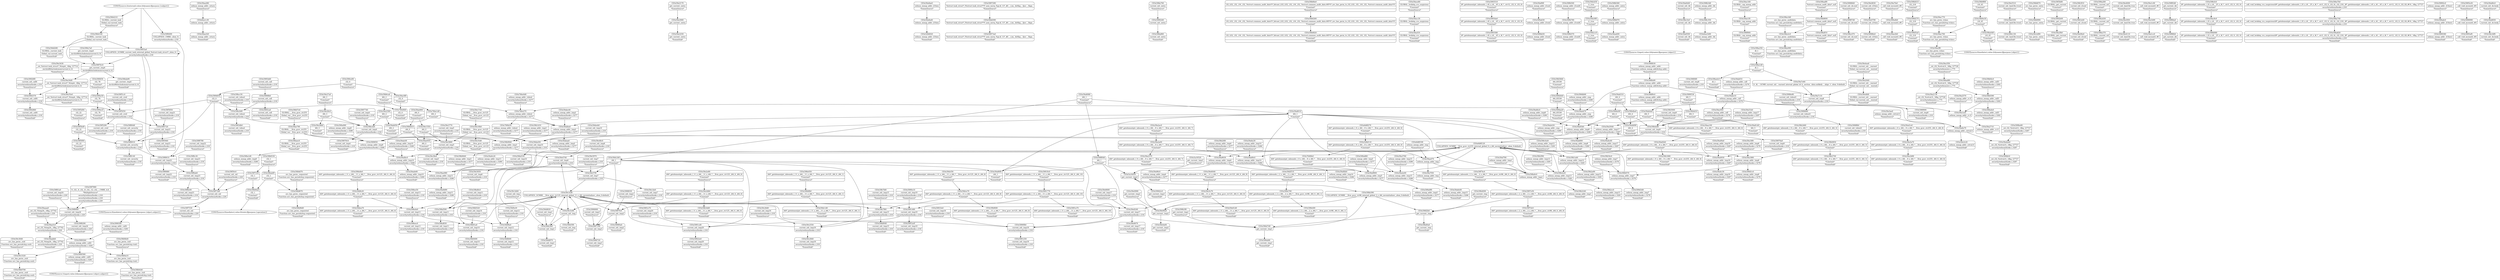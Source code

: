 digraph {
	CE0x59a35e0 [shape=record,shape=Mrecord,label="{CE0x59a35e0|_ret_%struct.task_struct*_%tmp4,_!dbg_!27714|./arch/x86/include/asm/current.h,14|*SummSink*}"]
	CE0x59ba4c0 [shape=record,shape=Mrecord,label="{CE0x59ba4c0|i8_1|*Constant*|*SummSink*}"]
	CE0x59aa320 [shape=record,shape=Mrecord,label="{CE0x59aa320|selinux_mmap_addr:_return|*SummSink*}"]
	CE0x59c3d40 [shape=record,shape=Mrecord,label="{CE0x59c3d40|current_sid:_tmp|*SummSource*}"]
	CE0x59a81d0 [shape=record,shape=Mrecord,label="{CE0x59a81d0|i64_5|*Constant*|*SummSink*}"]
	CE0x59f7230 [shape=record,shape=Mrecord,label="{CE0x59f7230|i32_1|*Constant*}"]
	CE0x59f7dc0 [shape=record,shape=Mrecord,label="{CE0x59f7dc0|i64*_getelementptr_inbounds_(_2_x_i64_,_2_x_i64_*___llvm_gcov_ctr98,_i64_0,_i64_0)|*Constant*|*SummSink*}"]
	CE0x59dea70 [shape=record,shape=Mrecord,label="{CE0x59dea70|i64*_getelementptr_inbounds_(_11_x_i64_,_11_x_i64_*___llvm_gcov_ctr125,_i64_0,_i64_6)|*Constant*|*SummSink*}"]
	CE0x59a7f30 [shape=record,shape=Mrecord,label="{CE0x59a7f30|selinux_mmap_addr:_tmp|*SummSink*}"]
	CE0x6d6f270 [shape=record,shape=Mrecord,label="{CE0x6d6f270|i64*_getelementptr_inbounds_(_9_x_i64_,_9_x_i64_*___llvm_gcov_ctr255,_i64_0,_i64_0)|*Constant*|*SummSource*}"]
	CE0x59f51c0 [shape=record,shape=Mrecord,label="{CE0x59f51c0|current_sid:_cred|security/selinux/hooks.c,218|*SummSource*}"]
	CE0x59b84a0 [shape=record,shape=Mrecord,label="{CE0x59b84a0|i32_1|*Constant*|*SummSink*}"]
	CE0x59f7960 [shape=record,shape=Mrecord,label="{CE0x59f7960|0:_i32,_4:_i32,_8:_i32,_12:_i32,_:_CMRE_4,8_|*MultipleSource*|security/selinux/hooks.c,218|security/selinux/hooks.c,218|security/selinux/hooks.c,220}"]
	CE0x59976a0 [shape=record,shape=Mrecord,label="{CE0x59976a0|current_sid:_tmp9|security/selinux/hooks.c,218|*SummSink*}"]
	CE0x59f6880 [shape=record,shape=Mrecord,label="{CE0x59f6880|current_sid:_tmp22|security/selinux/hooks.c,218|*SummSink*}"]
	CE0x59a1f50 [shape=record,shape=Mrecord,label="{CE0x59a1f50|_ret_i32_%retval.0,_!dbg_!27728|security/selinux/avc.c,775|*SummSource*}"]
	CE0x59a5040 [shape=record,shape=Mrecord,label="{CE0x59a5040|selinux_mmap_addr:_tmp17|security/selinux/hooks.c,3287}"]
	CE0x598f690 [shape=record,shape=Mrecord,label="{CE0x598f690|current_sid:_tmp8|security/selinux/hooks.c,218|*SummSink*}"]
	CE0x59a2710 [shape=record,shape=Mrecord,label="{CE0x59a2710|selinux_mmap_addr:_rc.0|*SummSink*}"]
	CE0x59a3170 [shape=record,shape=Mrecord,label="{CE0x59a3170|get_current:_entry|*SummSource*}"]
	CE0x59ac0f0 [shape=record,shape=Mrecord,label="{CE0x59ac0f0|i32_0|*Constant*}"]
	CE0x528d020 [shape=record,shape=Mrecord,label="{CE0x528d020|selinux_mmap_addr:_if.then|*SummSink*}"]
	CE0x59dfb90 [shape=record,shape=Mrecord,label="{CE0x59dfb90|current_sid:_tmp12|security/selinux/hooks.c,218|*SummSink*}"]
	CE0x5992860 [shape=record,shape=Mrecord,label="{CE0x5992860|current_sid:_call4|security/selinux/hooks.c,218|*SummSink*}"]
	CE0x59dd390 [shape=record,shape=Mrecord,label="{CE0x59dd390|%struct.task_struct*_(%struct.task_struct**)*_asm_movq_%gs:$_1:P_,$0_,_r,im,_dirflag_,_fpsr_,_flags_}"]
	CE0x59dd870 [shape=record,shape=Mrecord,label="{CE0x59dd870|current_sid:_tmp1|*SummSink*}"]
	CE0x59f6780 [shape=record,shape=Mrecord,label="{CE0x59f6780|current_sid:_tmp22|security/selinux/hooks.c,218|*SummSource*}"]
	CE0x598a860 [shape=record,shape=Mrecord,label="{CE0x598a860|current_sid:_entry|*SummSink*}"]
	CE0x59b6260 [shape=record,shape=Mrecord,label="{CE0x59b6260|i32_(i32,_i32,_i16,_i32,_%struct.common_audit_data*)*_bitcast_(i32_(i32,_i32,_i16,_i32,_%struct.common_audit_data.495*)*_avc_has_perm_to_i32_(i32,_i32,_i16,_i32,_%struct.common_audit_data*)*)|*Constant*}"]
	CE0x59bad80 [shape=record,shape=Mrecord,label="{CE0x59bad80|_ret_i32_%retval.0,_!dbg_!27728|security/selinux/avc.c,775}"]
	CE0x59acf10 [shape=record,shape=Mrecord,label="{CE0x59acf10|GLOBAL:_lockdep_rcu_suspicious|*Constant*|*SummSink*}"]
	CE0x59b0940 [shape=record,shape=Mrecord,label="{CE0x59b0940|selinux_mmap_addr:_tmp3|security/selinux/hooks.c,3277}"]
	CE0x59bb390 [shape=record,shape=Mrecord,label="{CE0x59bb390|COLLAPSED:_GCMRE___llvm_gcov_ctr98_internal_global_2_x_i64_zeroinitializer:_elem_0:default:}"]
	CE0x59ae080 [shape=record,shape=Mrecord,label="{CE0x59ae080|selinux_mmap_addr:_tmp11|security/selinux/hooks.c,3280}"]
	CE0x59f5290 [shape=record,shape=Mrecord,label="{CE0x59f5290|current_sid:_cred|security/selinux/hooks.c,218|*SummSink*}"]
	CE0x59934a0 [shape=record,shape=Mrecord,label="{CE0x59934a0|i8*_getelementptr_inbounds_(_45_x_i8_,_45_x_i8_*_.str12,_i32_0,_i32_0)|*Constant*}"]
	CE0x59f5050 [shape=record,shape=Mrecord,label="{CE0x59f5050|current_sid:_cred|security/selinux/hooks.c,218}"]
	CE0x59e1550 [shape=record,shape=Mrecord,label="{CE0x59e1550|i64_0|*Constant*}"]
	CE0x784e0d0 [shape=record,shape=Mrecord,label="{CE0x784e0d0|selinux_mmap_addr:_tobool|security/selinux/hooks.c,3277|*SummSource*}"]
	CE0x59a9630 [shape=record,shape=Mrecord,label="{CE0x59a9630|selinux_mmap_addr:_tmp4|security/selinux/hooks.c,3277}"]
	CE0x59af0f0 [shape=record,shape=Mrecord,label="{CE0x59af0f0|selinux_mmap_addr:_if.end|*SummSource*}"]
	CE0x599b760 [shape=record,shape=Mrecord,label="{CE0x599b760|selinux_mmap_addr:_if.end4}"]
	CE0x59dccc0 [shape=record,shape=Mrecord,label="{CE0x59dccc0|i1_true|*Constant*|*SummSink*}"]
	CE0x59f4ec0 [shape=record,shape=Mrecord,label="{CE0x59f4ec0|i32_78|*Constant*|*SummSink*}"]
	CE0x59baec0 [shape=record,shape=Mrecord,label="{CE0x59baec0|GLOBAL:___llvm_gcov_ctr255|Global_var:__llvm_gcov_ctr255|*SummSink*}"]
	CE0x59e1de0 [shape=record,shape=Mrecord,label="{CE0x59e1de0|current_sid:_tmp7|security/selinux/hooks.c,218|*SummSink*}"]
	CE0x59aa5c0 [shape=record,shape=Mrecord,label="{CE0x59aa5c0|_ret_i32_%tmp24,_!dbg_!27742|security/selinux/hooks.c,220}"]
	CE0x59f55a0 [shape=record,shape=Mrecord,label="{CE0x59f55a0|COLLAPSED:_GCMRE_current_task_external_global_%struct.task_struct*:_elem_0::|security/selinux/hooks.c,218}"]
	CE0x59b6820 [shape=record,shape=Mrecord,label="{CE0x59b6820|i32_(i32,_i32,_i16,_i32,_%struct.common_audit_data*)*_bitcast_(i32_(i32,_i32,_i16,_i32,_%struct.common_audit_data.495*)*_avc_has_perm_to_i32_(i32,_i32,_i16,_i32,_%struct.common_audit_data*)*)|*Constant*|*SummSink*}"]
	CE0x59dce70 [shape=record,shape=Mrecord,label="{CE0x59dce70|i64*_getelementptr_inbounds_(_11_x_i64_,_11_x_i64_*___llvm_gcov_ctr125,_i64_0,_i64_8)|*Constant*}"]
	CE0x59b6ca0 [shape=record,shape=Mrecord,label="{CE0x59b6ca0|i64_2|*Constant*|*SummSource*}"]
	CE0x59bcb80 [shape=record,shape=Mrecord,label="{CE0x59bcb80|current_sid:_tobool|security/selinux/hooks.c,218}"]
	CE0x599b970 [shape=record,shape=Mrecord,label="{CE0x599b970|selinux_mmap_addr:_entry}"]
	CE0x5996720 [shape=record,shape=Mrecord,label="{CE0x5996720|current_sid:_tmp3|*SummSink*}"]
	CE0x59bc5e0 [shape=record,shape=Mrecord,label="{CE0x59bc5e0|current_sid:_bb}"]
	CE0x5999530 [shape=record,shape=Mrecord,label="{CE0x5999530|i64_5|*Constant*|*SummSource*}"]
	CE0x59aa280 [shape=record,shape=Mrecord,label="{CE0x59aa280|selinux_mmap_addr:_return|*SummSource*}"]
	CE0x59a4e40 [shape=record,shape=Mrecord,label="{CE0x59a4e40|selinux_mmap_addr:_tmp17|security/selinux/hooks.c,3287|*SummSink*}"]
	CE0x59f80b0 [shape=record,shape=Mrecord,label="{CE0x59f80b0|current_sid:_tmp24|security/selinux/hooks.c,220}"]
	CE0x59ba1d0 [shape=record,shape=Mrecord,label="{CE0x59ba1d0|i8_1|*Constant*}"]
	CE0x59b6d10 [shape=record,shape=Mrecord,label="{CE0x59b6d10|i64_0|*Constant*}"]
	CE0x784e1d0 [shape=record,shape=Mrecord,label="{CE0x784e1d0|i64_2|*Constant*}"]
	CE0x59b8d70 [shape=record,shape=Mrecord,label="{CE0x59b8d70|avc_has_perm:_requested|Function::avc_has_perm&Arg::requested::|*SummSource*}"]
	CE0x59aa400 [shape=record,shape=Mrecord,label="{CE0x59aa400|selinux_mmap_addr:_entry|*SummSink*}"]
	CE0x59e16b0 [shape=record,shape=Mrecord,label="{CE0x59e16b0|GLOBAL:___llvm_gcov_ctr125|Global_var:__llvm_gcov_ctr125}"]
	CE0x599da20 [shape=record,shape=Mrecord,label="{CE0x599da20|i64_65536|*Constant*|*SummSink*}"]
	CE0x59ae800 [shape=record,shape=Mrecord,label="{CE0x59ae800|i64_0|*Constant*|*SummSource*}"]
	CE0x59bda90 [shape=record,shape=Mrecord,label="{CE0x59bda90|get_current:_tmp4|./arch/x86/include/asm/current.h,14|*SummSink*}"]
	CE0x598b3d0 [shape=record,shape=Mrecord,label="{CE0x598b3d0|selinux_mmap_addr:_bb|*SummSource*}"]
	CE0x599b3f0 [shape=record,shape=Mrecord,label="{CE0x599b3f0|get_current:_tmp1|*SummSource*}"]
	CE0x598f900 [shape=record,shape=Mrecord,label="{CE0x598f900|GLOBAL:_cap_mmap_addr|*Constant*|*SummSink*}"]
	CE0x5a16450 [shape=record,shape=Mrecord,label="{CE0x5a16450|get_current:_tmp3}"]
	CE0x59b9790 [shape=record,shape=Mrecord,label="{CE0x59b9790|avc_has_perm:_ssid|Function::avc_has_perm&Arg::ssid::|*SummSink*}"]
	CE0x6d6f190 [shape=record,shape=Mrecord,label="{CE0x6d6f190|selinux_mmap_addr:_tmp|*SummSource*}"]
	CE0x59be2c0 [shape=record,shape=Mrecord,label="{CE0x59be2c0|avc_has_perm:_auditdata|Function::avc_has_perm&Arg::auditdata::}"]
	CE0x598ee50 [shape=record,shape=Mrecord,label="{CE0x598ee50|current_sid:_tmp13|security/selinux/hooks.c,218|*SummSource*}"]
	CE0x59b2460 [shape=record,shape=Mrecord,label="{CE0x59b2460|i64*_getelementptr_inbounds_(_9_x_i64_,_9_x_i64_*___llvm_gcov_ctr255,_i64_0,_i64_3)|*Constant*|*SummSource*}"]
	CE0x59e3660 [shape=record,shape=Mrecord,label="{CE0x59e3660|current_sid:_tmp5|security/selinux/hooks.c,218}"]
	CE0x59b8fd0 [shape=record,shape=Mrecord,label="{CE0x59b8fd0|i64*_getelementptr_inbounds_(_11_x_i64_,_11_x_i64_*___llvm_gcov_ctr125,_i64_0,_i64_8)|*Constant*|*SummSink*}"]
	CE0x5998840 [shape=record,shape=Mrecord,label="{CE0x5998840|current_sid:_do.end|*SummSource*}"]
	CE0x59e0790 [shape=record,shape=Mrecord,label="{CE0x59e0790|current_sid:_if.then}"]
	CE0x599a630 [shape=record,shape=Mrecord,label="{CE0x599a630|selinux_mmap_addr:_if.end}"]
	CE0x59e6240 [shape=record,shape=Mrecord,label="{CE0x59e6240|current_sid:_tmp17|security/selinux/hooks.c,218}"]
	CE0x599bb50 [shape=record,shape=Mrecord,label="{CE0x599bb50|selinux_mmap_addr:_if.end|*SummSink*}"]
	CE0x59a34d0 [shape=record,shape=Mrecord,label="{CE0x59a34d0|_ret_%struct.task_struct*_%tmp4,_!dbg_!27714|./arch/x86/include/asm/current.h,14}"]
	CE0x5991480 [shape=record,shape=Mrecord,label="{CE0x5991480|current_sid:_tmp19|security/selinux/hooks.c,218}"]
	CE0x59b5000 [shape=record,shape=Mrecord,label="{CE0x59b5000|current_sid:_tmp9|security/selinux/hooks.c,218|*SummSource*}"]
	CE0x59ab430 [shape=record,shape=Mrecord,label="{CE0x59ab430|selinux_mmap_addr:_cmp|security/selinux/hooks.c,3280|*SummSink*}"]
	CE0x59e26c0 [shape=record,shape=Mrecord,label="{CE0x59e26c0|i64_3|*Constant*}"]
	CE0x59b6390 [shape=record,shape=Mrecord,label="{CE0x59b6390|selinux_mmap_addr:_call3|security/selinux/hooks.c,3282}"]
	CE0x59a7fa0 [shape=record,shape=Mrecord,label="{CE0x59a7fa0|_call_void_mcount()_#3|*SummSource*}"]
	CE0x59b66e0 [shape=record,shape=Mrecord,label="{CE0x59b66e0|i32_(i32,_i32,_i16,_i32,_%struct.common_audit_data*)*_bitcast_(i32_(i32,_i32,_i16,_i32,_%struct.common_audit_data.495*)*_avc_has_perm_to_i32_(i32,_i32,_i16,_i32,_%struct.common_audit_data*)*)|*Constant*|*SummSource*}"]
	CE0x59f6ab0 [shape=record,shape=Mrecord,label="{CE0x59f6ab0|current_sid:_tmp23|security/selinux/hooks.c,218}"]
	CE0x59ace80 [shape=record,shape=Mrecord,label="{CE0x59ace80|GLOBAL:_lockdep_rcu_suspicious|*Constant*|*SummSource*}"]
	CE0x59e2040 [shape=record,shape=Mrecord,label="{CE0x59e2040|GLOBAL:_current_sid.__warned|Global_var:current_sid.__warned}"]
	CE0x59b1d10 [shape=record,shape=Mrecord,label="{CE0x59b1d10|selinux_mmap_addr:_tmp3|security/selinux/hooks.c,3277|*SummSource*}"]
	CE0x598d5a0 [shape=record,shape=Mrecord,label="{CE0x598d5a0|i32_218|*Constant*|*SummSink*}"]
	"CONST[source:0(mediator),value:2(dynamic)][purpose:{object}]"
	CE0x599c130 [shape=record,shape=Mrecord,label="{CE0x599c130|current_sid:_land.lhs.true2|*SummSink*}"]
	CE0x59a1ee0 [shape=record,shape=Mrecord,label="{CE0x59a1ee0|selinux_mmap_addr:_rc.0}"]
	CE0x59bd830 [shape=record,shape=Mrecord,label="{CE0x59bd830|current_sid:_tmp11|security/selinux/hooks.c,218|*SummSink*}"]
	CE0x59e0830 [shape=record,shape=Mrecord,label="{CE0x59e0830|current_sid:_if.then|*SummSource*}"]
	CE0x59e35d0 [shape=record,shape=Mrecord,label="{CE0x59e35d0|GLOBAL:___llvm_gcov_ctr125|Global_var:__llvm_gcov_ctr125|*SummSink*}"]
	CE0x598f040 [shape=record,shape=Mrecord,label="{CE0x598f040|i64_1|*Constant*}"]
	CE0x59b20f0 [shape=record,shape=Mrecord,label="{CE0x59b20f0|selinux_mmap_addr:_tmp4|security/selinux/hooks.c,3277|*SummSource*}"]
	CE0x59f5f00 [shape=record,shape=Mrecord,label="{CE0x59f5f00|i32_22|*Constant*|*SummSink*}"]
	CE0x59b0850 [shape=record,shape=Mrecord,label="{CE0x59b0850|i64*_getelementptr_inbounds_(_9_x_i64_,_9_x_i64_*___llvm_gcov_ctr255,_i64_0,_i64_3)|*Constant*}"]
	CE0x59e28b0 [shape=record,shape=Mrecord,label="{CE0x59e28b0|i64_3|*Constant*|*SummSink*}"]
	CE0x59b6990 [shape=record,shape=Mrecord,label="{CE0x59b6990|avc_has_perm:_entry}"]
	CE0x784e270 [shape=record,shape=Mrecord,label="{CE0x784e270|selinux_mmap_addr:_tobool|security/selinux/hooks.c,3277}"]
	CE0x59b45f0 [shape=record,shape=Mrecord,label="{CE0x59b45f0|current_sid:_tmp|*SummSink*}"]
	CE0x5991250 [shape=record,shape=Mrecord,label="{CE0x5991250|current_sid:_tmp18|security/selinux/hooks.c,218|*SummSink*}"]
	CE0x59f73d0 [shape=record,shape=Mrecord,label="{CE0x59f73d0|current_sid:_sid|security/selinux/hooks.c,220}"]
	CE0x59b91a0 [shape=record,shape=Mrecord,label="{CE0x59b91a0|current_sid:_tmp14|security/selinux/hooks.c,218}"]
	CE0x59a2fb0 [shape=record,shape=Mrecord,label="{CE0x59a2fb0|GLOBAL:_get_current|*Constant*|*SummSink*}"]
	CE0x59a9a40 [shape=record,shape=Mrecord,label="{CE0x59a9a40|selinux_mmap_addr:_if.then}"]
	CE0x59b4100 [shape=record,shape=Mrecord,label="{CE0x59b4100|GLOBAL:_current_task|Global_var:current_task}"]
	CE0x59910e0 [shape=record,shape=Mrecord,label="{CE0x59910e0|current_sid:_tmp18|security/selinux/hooks.c,218|*SummSource*}"]
	CE0x59e2590 [shape=record,shape=Mrecord,label="{CE0x59e2590|i64_2|*Constant*}"]
	CE0x59b3f10 [shape=record,shape=Mrecord,label="{CE0x59b3f10|current_sid:_if.end|*SummSource*}"]
	CE0x59bd590 [shape=record,shape=Mrecord,label="{CE0x59bd590|current_sid:_tmp11|security/selinux/hooks.c,218}"]
	CE0x59c2d90 [shape=record,shape=Mrecord,label="{CE0x59c2d90|avc_has_perm:_entry|*SummSink*}"]
	CE0x5996fb0 [shape=record,shape=Mrecord,label="{CE0x5996fb0|current_sid:_call|security/selinux/hooks.c,218}"]
	CE0x59980a0 [shape=record,shape=Mrecord,label="{CE0x59980a0|current_sid:_tmp2|*SummSink*}"]
	CE0x59f50c0 [shape=record,shape=Mrecord,label="{CE0x59f50c0|current_sid:_sid|security/selinux/hooks.c,220|*SummSource*}"]
	CE0x7049fe0 [shape=record,shape=Mrecord,label="{CE0x7049fe0|i64*_getelementptr_inbounds_(_9_x_i64_,_9_x_i64_*___llvm_gcov_ctr255,_i64_0,_i64_0)|*Constant*|*SummSink*}"]
	CE0x59b2f90 [shape=record,shape=Mrecord,label="{CE0x59b2f90|selinux_mmap_addr:_tmp13|security/selinux/hooks.c,3281|*SummSource*}"]
	CE0x59b4e80 [shape=record,shape=Mrecord,label="{CE0x59b4e80|current_sid:_tmp9|security/selinux/hooks.c,218}"]
	CE0x59973a0 [shape=record,shape=Mrecord,label="{CE0x59973a0|%struct.task_struct*_(%struct.task_struct**)*_asm_movq_%gs:$_1:P_,$0_,_r,im,_dirflag_,_fpsr_,_flags_|*SummSink*}"]
	CE0x598eec0 [shape=record,shape=Mrecord,label="{CE0x598eec0|current_sid:_tmp13|security/selinux/hooks.c,218|*SummSink*}"]
	CE0x5999f30 [shape=record,shape=Mrecord,label="{CE0x5999f30|selinux_mmap_addr:_tmp9|security/selinux/hooks.c,3280}"]
	CE0x59dfe20 [shape=record,shape=Mrecord,label="{CE0x59dfe20|i64*_getelementptr_inbounds_(_11_x_i64_,_11_x_i64_*___llvm_gcov_ctr125,_i64_0,_i64_6)|*Constant*}"]
	CE0x59ab510 [shape=record,shape=Mrecord,label="{CE0x59ab510|i64_4|*Constant*|*SummSource*}"]
	CE0x59f8290 [shape=record,shape=Mrecord,label="{CE0x59f8290|current_sid:_tmp24|security/selinux/hooks.c,220|*SummSink*}"]
	CE0x59a49a0 [shape=record,shape=Mrecord,label="{CE0x59a49a0|selinux_mmap_addr:_tmp16|security/selinux/hooks.c,3287|*SummSource*}"]
	CE0x59c3320 [shape=record,shape=Mrecord,label="{CE0x59c3320|avc_has_perm:_ssid|Function::avc_has_perm&Arg::ssid::}"]
	CE0x59f6010 [shape=record,shape=Mrecord,label="{CE0x59f6010|current_sid:_security|security/selinux/hooks.c,218}"]
	CE0x59a2ac0 [shape=record,shape=Mrecord,label="{CE0x59a2ac0|i64*_getelementptr_inbounds_(_9_x_i64_,_9_x_i64_*___llvm_gcov_ctr255,_i64_0,_i64_7)|*Constant*|*SummSource*}"]
	CE0x59b4d10 [shape=record,shape=Mrecord,label="{CE0x59b4d10|i64_5|*Constant*}"]
	CE0x59acc30 [shape=record,shape=Mrecord,label="{CE0x59acc30|GLOBAL:_lockdep_rcu_suspicious|*Constant*}"]
	CE0x598a370 [shape=record,shape=Mrecord,label="{CE0x598a370|GLOBAL:_current_sid|*Constant*|*SummSink*}"]
	CE0x5994650 [shape=record,shape=Mrecord,label="{CE0x5994650|i32_0|*Constant*}"]
	"CONST[source:0(mediator),value:0(static)][purpose:{operation}]"
	CE0x59e3f30 [shape=record,shape=Mrecord,label="{CE0x59e3f30|current_sid:_land.lhs.true}"]
	CE0x528d110 [shape=record,shape=Mrecord,label="{CE0x528d110|i64*_getelementptr_inbounds_(_9_x_i64_,_9_x_i64_*___llvm_gcov_ctr255,_i64_0,_i64_0)|*Constant*}"]
	CE0x59ab800 [shape=record,shape=Mrecord,label="{CE0x59ab800|selinux_mmap_addr:_tmp8|security/selinux/hooks.c,3280|*SummSink*}"]
	CE0x599d440 [shape=record,shape=Mrecord,label="{CE0x599d440|i64_65536|*Constant*}"]
	CE0x59e2e80 [shape=record,shape=Mrecord,label="{CE0x59e2e80|i64*_getelementptr_inbounds_(_11_x_i64_,_11_x_i64_*___llvm_gcov_ctr125,_i64_0,_i64_0)|*Constant*|*SummSource*}"]
	CE0x59a3060 [shape=record,shape=Mrecord,label="{CE0x59a3060|get_current:_entry}"]
	CE0x59e38e0 [shape=record,shape=Mrecord,label="{CE0x59e38e0|current_sid:_tmp5|security/selinux/hooks.c,218|*SummSink*}"]
	CE0x59926f0 [shape=record,shape=Mrecord,label="{CE0x59926f0|current_sid:_call4|security/selinux/hooks.c,218|*SummSource*}"]
	CE0x59ab950 [shape=record,shape=Mrecord,label="{CE0x59ab950|i64_2|*Constant*|*SummSink*}"]
	CE0x59dc2b0 [shape=record,shape=Mrecord,label="{CE0x59dc2b0|current_sid:_tmp1}"]
	CE0x59a82b0 [shape=record,shape=Mrecord,label="{CE0x59a82b0|i64*_getelementptr_inbounds_(_9_x_i64_,_9_x_i64_*___llvm_gcov_ctr255,_i64_0,_i64_6)|*Constant*}"]
	CE0x599de90 [shape=record,shape=Mrecord,label="{CE0x599de90|i64_4|*Constant*}"]
	CE0x59aaaa0 [shape=record,shape=Mrecord,label="{CE0x59aaaa0|_ret_i32_%tmp24,_!dbg_!27742|security/selinux/hooks.c,220|*SummSource*}"]
	CE0x59dfa20 [shape=record,shape=Mrecord,label="{CE0x59dfa20|current_sid:_tmp12|security/selinux/hooks.c,218|*SummSource*}"]
	CE0x790fa50 [shape=record,shape=Mrecord,label="{CE0x790fa50|selinux_mmap_addr:_tobool|security/selinux/hooks.c,3277|*SummSink*}"]
	CE0x59a1880 [shape=record,shape=Mrecord,label="{CE0x59a1880|selinux_mmap_addr:_tmp6|security/selinux/hooks.c,3278}"]
	CE0x59a80f0 [shape=record,shape=Mrecord,label="{CE0x59a80f0|i64_1|*Constant*|*SummSink*}"]
	CE0x598c350 [shape=record,shape=Mrecord,label="{CE0x598c350|selinux_mmap_addr:_bb}"]
	CE0x59deeb0 [shape=record,shape=Mrecord,label="{CE0x59deeb0|current_sid:_tmp10|security/selinux/hooks.c,218|*SummSource*}"]
	CE0x59b9cb0 [shape=record,shape=Mrecord,label="{CE0x59b9cb0|avc_has_perm:_tsid|Function::avc_has_perm&Arg::tsid::|*SummSink*}"]
	CE0x59b2cc0 [shape=record,shape=Mrecord,label="{CE0x59b2cc0|selinux_mmap_addr:_tmp13|security/selinux/hooks.c,3281|*SummSink*}"]
	CE0x59a1cc0 [shape=record,shape=Mrecord,label="{CE0x59a1cc0|_call_void_mcount()_#3|*SummSink*}"]
	CE0x59f7530 [shape=record,shape=Mrecord,label="{CE0x59f7530|current_sid:_sid|security/selinux/hooks.c,220|*SummSink*}"]
	CE0x59987d0 [shape=record,shape=Mrecord,label="{CE0x59987d0|current_sid:_do.end}"]
	CE0x59a18f0 [shape=record,shape=Mrecord,label="{CE0x59a18f0|selinux_mmap_addr:_tmp6|security/selinux/hooks.c,3278|*SummSource*}"]
	CE0x59f85d0 [shape=record,shape=Mrecord,label="{CE0x59f85d0|get_current:_bb|*SummSource*}"]
	CE0x59bd330 [shape=record,shape=Mrecord,label="{CE0x59bd330|current_sid:_tmp10|security/selinux/hooks.c,218|*SummSink*}"]
	CE0x59babf0 [shape=record,shape=Mrecord,label="{CE0x59babf0|i32_1|*Constant*}"]
	CE0x59e4740 [shape=record,shape=Mrecord,label="{CE0x59e4740|current_sid:_tmp6|security/selinux/hooks.c,218}"]
	CE0x59dd280 [shape=record,shape=Mrecord,label="{CE0x59dd280|GLOBAL:_current_task|Global_var:current_task|*SummSink*}"]
	CE0x59902b0 [shape=record,shape=Mrecord,label="{CE0x59902b0|selinux_mmap_addr:_call2|security/selinux/hooks.c,3281}"]
	CE0x59a41e0 [shape=record,shape=Mrecord,label="{CE0x59a41e0|i64*_getelementptr_inbounds_(_9_x_i64_,_9_x_i64_*___llvm_gcov_ctr255,_i64_0,_i64_8)|*Constant*|*SummSource*}"]
	CE0x59e48c0 [shape=record,shape=Mrecord,label="{CE0x59e48c0|current_sid:_tmp6|security/selinux/hooks.c,218|*SummSource*}"]
	CE0x598d080 [shape=record,shape=Mrecord,label="{CE0x598d080|i8*_getelementptr_inbounds_(_25_x_i8_,_25_x_i8_*_.str3,_i32_0,_i32_0)|*Constant*|*SummSink*}"]
	CE0x59ba7b0 [shape=record,shape=Mrecord,label="{CE0x59ba7b0|_call_void_lockdep_rcu_suspicious(i8*_getelementptr_inbounds_(_25_x_i8_,_25_x_i8_*_.str3,_i32_0,_i32_0),_i32_218,_i8*_getelementptr_inbounds_(_45_x_i8_,_45_x_i8_*_.str12,_i32_0,_i32_0))_#10,_!dbg_!27727|security/selinux/hooks.c,218|*SummSource*}"]
	CE0x59a3d90 [shape=record,shape=Mrecord,label="{CE0x59a3d90|i64*_getelementptr_inbounds_(_9_x_i64_,_9_x_i64_*___llvm_gcov_ctr255,_i64_0,_i64_8)|*Constant*|*SummSink*}"]
	CE0x598a260 [shape=record,shape=Mrecord,label="{CE0x598a260|GLOBAL:_current_sid|*Constant*|*SummSource*}"]
	CE0x599a9f0 [shape=record,shape=Mrecord,label="{CE0x599a9f0|selinux_mmap_addr:_tmp5|security/selinux/hooks.c,3277|*SummSink*}"]
	CE0x598f4f0 [shape=record,shape=Mrecord,label="{CE0x598f4f0|current_sid:_tmp8|security/selinux/hooks.c,218|*SummSource*}"]
	"CONST[source:2(external),value:2(dynamic)][purpose:{subject}]"
	CE0x59f6140 [shape=record,shape=Mrecord,label="{CE0x59f6140|current_sid:_security|security/selinux/hooks.c,218|*SummSink*}"]
	CE0x59ba0d0 [shape=record,shape=Mrecord,label="{CE0x59ba0d0|i16_45|*Constant*|*SummSink*}"]
	CE0x59c3c60 [shape=record,shape=Mrecord,label="{CE0x59c3c60|current_sid:_tmp}"]
	CE0x59c3cd0 [shape=record,shape=Mrecord,label="{CE0x59c3cd0|COLLAPSED:_GCMRE___llvm_gcov_ctr125_internal_global_11_x_i64_zeroinitializer:_elem_0:default:}"]
	CE0x59f5850 [shape=record,shape=Mrecord,label="{CE0x59f5850|current_sid:_tmp21|security/selinux/hooks.c,218|*SummSource*}"]
	CE0x59dc9f0 [shape=record,shape=Mrecord,label="{CE0x59dc9f0|i1_true|*Constant*}"]
	CE0x59bdf10 [shape=record,shape=Mrecord,label="{CE0x59bdf10|%struct.common_audit_data*_null|*Constant*|*SummSink*}"]
	CE0x59ba350 [shape=record,shape=Mrecord,label="{CE0x59ba350|i8_1|*Constant*|*SummSource*}"]
	CE0x5991e70 [shape=record,shape=Mrecord,label="{CE0x5991e70|current_sid:_tmp20|security/selinux/hooks.c,218|*SummSource*}"]
	CE0x59a83b0 [shape=record,shape=Mrecord,label="{CE0x59a83b0|selinux_mmap_addr:_tmp8|security/selinux/hooks.c,3280}"]
	CE0x59a3760 [shape=record,shape=Mrecord,label="{CE0x59a3760|selinux_mmap_addr:_tmp15|security/selinux/hooks.c,3286|*SummSource*}"]
	CE0x599bfc0 [shape=record,shape=Mrecord,label="{CE0x599bfc0|_ret_i32_%retval.0,_!dbg_!27727|security/selinux/hooks.c,3287|*SummSink*}"]
	CE0x59a3a70 [shape=record,shape=Mrecord,label="{CE0x59a3a70|i64*_getelementptr_inbounds_(_9_x_i64_,_9_x_i64_*___llvm_gcov_ctr255,_i64_0,_i64_8)|*Constant*}"]
	CE0x5993510 [shape=record,shape=Mrecord,label="{CE0x5993510|i8*_getelementptr_inbounds_(_45_x_i8_,_45_x_i8_*_.str12,_i32_0,_i32_0)|*Constant*|*SummSource*}"]
	CE0x59a9ae0 [shape=record,shape=Mrecord,label="{CE0x59a9ae0|selinux_mmap_addr:_if.then|*SummSource*}"]
	CE0x59e0920 [shape=record,shape=Mrecord,label="{CE0x59e0920|get_current:_tmp2}"]
	CE0x599adc0 [shape=record,shape=Mrecord,label="{CE0x599adc0|selinux_mmap_addr:_if.then1}"]
	CE0x59a4930 [shape=record,shape=Mrecord,label="{CE0x59a4930|selinux_mmap_addr:_tmp16|security/selinux/hooks.c,3287}"]
	CE0x5995dd0 [shape=record,shape=Mrecord,label="{CE0x5995dd0|current_sid:_call|security/selinux/hooks.c,218|*SummSource*}"]
	CE0x59a2370 [shape=record,shape=Mrecord,label="{CE0x59a2370|i64*_getelementptr_inbounds_(_9_x_i64_,_9_x_i64_*___llvm_gcov_ctr255,_i64_0,_i64_7)|*Constant*|*SummSink*}"]
	CE0x59e4000 [shape=record,shape=Mrecord,label="{CE0x59e4000|current_sid:_land.lhs.true|*SummSource*}"]
	CE0x5991ae0 [shape=record,shape=Mrecord,label="{CE0x5991ae0|current_sid:_tmp19|security/selinux/hooks.c,218|*SummSink*}"]
	CE0x5998e80 [shape=record,shape=Mrecord,label="{CE0x5998e80|current_sid:_tobool1|security/selinux/hooks.c,218|*SummSource*}"]
	CE0x59a4eb0 [shape=record,shape=Mrecord,label="{CE0x59a4eb0|_ret_i32_%retval.0,_!dbg_!27727|security/selinux/hooks.c,3287}"]
	CE0x5993db0 [shape=record,shape=Mrecord,label="{CE0x5993db0|current_sid:_tobool|security/selinux/hooks.c,218|*SummSink*}"]
	CE0x59ac160 [shape=record,shape=Mrecord,label="{CE0x59ac160|GLOBAL:_cap_mmap_addr|*Constant*|*SummSource*}"]
	CE0x5997190 [shape=record,shape=Mrecord,label="{CE0x5997190|current_sid:_tmp3}"]
	CE0x59acff0 [shape=record,shape=Mrecord,label="{CE0x59acff0|avc_has_perm:_tclass|Function::avc_has_perm&Arg::tclass::|*SummSink*}"]
	CE0x59ac700 [shape=record,shape=Mrecord,label="{CE0x59ac700|avc_has_perm:_tclass|Function::avc_has_perm&Arg::tclass::}"]
	CE0x599d1c0 [shape=record,shape=Mrecord,label="{CE0x599d1c0|selinux_mmap_addr:_tmp6|security/selinux/hooks.c,3278|*SummSink*}"]
	CE0x59e5650 [shape=record,shape=Mrecord,label="{CE0x59e5650|current_sid:_tmp6|security/selinux/hooks.c,218|*SummSink*}"]
	CE0x5993580 [shape=record,shape=Mrecord,label="{CE0x5993580|i8*_getelementptr_inbounds_(_45_x_i8_,_45_x_i8_*_.str12,_i32_0,_i32_0)|*Constant*|*SummSink*}"]
	CE0x59b9e30 [shape=record,shape=Mrecord,label="{CE0x59b9e30|i16_45|*Constant*}"]
	CE0x59df8a0 [shape=record,shape=Mrecord,label="{CE0x59df8a0|current_sid:_tmp12|security/selinux/hooks.c,218}"]
	CE0x59a2570 [shape=record,shape=Mrecord,label="{CE0x59a2570|selinux_mmap_addr:_rc.0|*SummSource*}"]
	CE0x59b4210 [shape=record,shape=Mrecord,label="{CE0x59b4210|GLOBAL:_current_task|Global_var:current_task|*SummSource*}"]
	CE0x598f9c0 [shape=record,shape=Mrecord,label="{CE0x598f9c0|selinux_mmap_addr:_addr|Function::selinux_mmap_addr&Arg::addr::|*SummSink*}"]
	CE0x5998030 [shape=record,shape=Mrecord,label="{CE0x5998030|current_sid:_tmp2|*SummSource*}"]
	CE0x59c2550 [shape=record,shape=Mrecord,label="{CE0x59c2550|current_sid:_tmp16|security/selinux/hooks.c,218}"]
	CE0x59abf10 [shape=record,shape=Mrecord,label="{CE0x59abf10|selinux_mmap_addr:_call|security/selinux/hooks.c,3276|*SummSource*}"]
	CE0x59ab690 [shape=record,shape=Mrecord,label="{CE0x59ab690|i64_4|*Constant*|*SummSink*}"]
	CE0x59b9a10 [shape=record,shape=Mrecord,label="{CE0x59b9a10|avc_has_perm:_tsid|Function::avc_has_perm&Arg::tsid::}"]
	CE0x5998d60 [shape=record,shape=Mrecord,label="{CE0x5998d60|current_sid:_tobool1|security/selinux/hooks.c,218}"]
	CE0x598ede0 [shape=record,shape=Mrecord,label="{CE0x598ede0|current_sid:_tmp13|security/selinux/hooks.c,218}"]
	CE0x599db90 [shape=record,shape=Mrecord,label="{CE0x599db90|selinux_mmap_addr:_cmp|security/selinux/hooks.c,3280|*SummSource*}"]
	CE0x59e61d0 [shape=record,shape=Mrecord,label="{CE0x59e61d0|i64*_getelementptr_inbounds_(_11_x_i64_,_11_x_i64_*___llvm_gcov_ctr125,_i64_0,_i64_9)|*Constant*|*SummSink*}"]
	CE0x59942c0 [shape=record,shape=Mrecord,label="{CE0x59942c0|get_current:_tmp3|*SummSink*}"]
	CE0x59b1ab0 [shape=record,shape=Mrecord,label="{CE0x59b1ab0|selinux_mmap_addr:_tmp12|security/selinux/hooks.c,3281}"]
	CE0x59ae1f0 [shape=record,shape=Mrecord,label="{CE0x59ae1f0|GLOBAL:_cap_mmap_addr|*Constant*}"]
	CE0x59a4c30 [shape=record,shape=Mrecord,label="{CE0x59a4c30|selinux_mmap_addr:_tmp16|security/selinux/hooks.c,3287|*SummSink*}"]
	CE0x59fd2b0 [shape=record,shape=Mrecord,label="{CE0x59fd2b0|get_current:_tmp}"]
	CE0x599a880 [shape=record,shape=Mrecord,label="{CE0x599a880|selinux_mmap_addr:_tmp5|security/selinux/hooks.c,3277|*SummSource*}"]
	CE0x59b8670 [shape=record,shape=Mrecord,label="{CE0x59b8670|avc_has_perm:_requested|Function::avc_has_perm&Arg::requested::}"]
	CE0x59af780 [shape=record,shape=Mrecord,label="{CE0x59af780|selinux_mmap_addr:_tmp1|*SummSource*}"]
	CE0x59b07e0 [shape=record,shape=Mrecord,label="{CE0x59b07e0|GLOBAL:___llvm_gcov_ctr255|Global_var:__llvm_gcov_ctr255|*SummSource*}"]
	CE0x5995af0 [shape=record,shape=Mrecord,label="{CE0x5995af0|_call_void_mcount()_#3|*SummSink*}"]
	CE0x5993ca0 [shape=record,shape=Mrecord,label="{CE0x5993ca0|current_sid:_call|security/selinux/hooks.c,218|*SummSink*}"]
	CE0x59ac000 [shape=record,shape=Mrecord,label="{CE0x59ac000|selinux_mmap_addr:_call|security/selinux/hooks.c,3276|*SummSink*}"]
	CE0x59b9490 [shape=record,shape=Mrecord,label="{CE0x59b9490|current_sid:_tmp14|security/selinux/hooks.c,218|*SummSink*}"]
	CE0x5997e50 [shape=record,shape=Mrecord,label="{CE0x5997e50|i64*_getelementptr_inbounds_(_2_x_i64_,_2_x_i64_*___llvm_gcov_ctr98,_i64_0,_i64_0)|*Constant*}"]
	CE0x59c26d0 [shape=record,shape=Mrecord,label="{CE0x59c26d0|current_sid:_tmp16|security/selinux/hooks.c,218|*SummSource*}"]
	CE0x5998fb0 [shape=record,shape=Mrecord,label="{CE0x5998fb0|current_sid:_tobool1|security/selinux/hooks.c,218|*SummSink*}"]
	CE0x59e06e0 [shape=record,shape=Mrecord,label="{CE0x59e06e0|current_sid:_if.end|*SummSink*}"]
	CE0x59f5940 [shape=record,shape=Mrecord,label="{CE0x59f5940|current_sid:_tmp21|security/selinux/hooks.c,218|*SummSink*}"]
	CE0x598d270 [shape=record,shape=Mrecord,label="{CE0x598d270|i32_218|*Constant*}"]
	CE0x59a2e00 [shape=record,shape=Mrecord,label="{CE0x59a2e00|selinux_mmap_addr:_tmp15|security/selinux/hooks.c,3286}"]
	CE0x59f60d0 [shape=record,shape=Mrecord,label="{CE0x59f60d0|current_sid:_security|security/selinux/hooks.c,218|*SummSource*}"]
	CE0x59903f0 [shape=record,shape=Mrecord,label="{CE0x59903f0|selinux_mmap_addr:_call2|security/selinux/hooks.c,3281|*SummSource*}"]
	CE0x59a6500 [shape=record,shape=Mrecord,label="{CE0x59a6500|current_sid:_bb|*SummSink*}"]
	CE0x598dfb0 [shape=record,shape=Mrecord,label="{CE0x598dfb0|i64*_getelementptr_inbounds_(_11_x_i64_,_11_x_i64_*___llvm_gcov_ctr125,_i64_0,_i64_1)|*Constant*}"]
	CE0x59b8040 [shape=record,shape=Mrecord,label="{CE0x59b8040|current_sid:_tmp15|security/selinux/hooks.c,218|*SummSink*}"]
	CE0x59a3430 [shape=record,shape=Mrecord,label="{CE0x59a3430|_ret_%struct.task_struct*_%tmp4,_!dbg_!27714|./arch/x86/include/asm/current.h,14|*SummSource*}"]
	CE0x59b2e20 [shape=record,shape=Mrecord,label="{CE0x59b2e20|selinux_mmap_addr:_tmp13|security/selinux/hooks.c,3281}"]
	CE0x59ba740 [shape=record,shape=Mrecord,label="{CE0x59ba740|_call_void_lockdep_rcu_suspicious(i8*_getelementptr_inbounds_(_25_x_i8_,_25_x_i8_*_.str3,_i32_0,_i32_0),_i32_218,_i8*_getelementptr_inbounds_(_45_x_i8_,_45_x_i8_*_.str12,_i32_0,_i32_0))_#10,_!dbg_!27727|security/selinux/hooks.c,218}"]
	CE0x59aa100 [shape=record,shape=Mrecord,label="{CE0x59aa100|i64*_getelementptr_inbounds_(_9_x_i64_,_9_x_i64_*___llvm_gcov_ctr255,_i64_0,_i64_6)|*Constant*|*SummSource*}"]
	CE0x59f3b80 [shape=record,shape=Mrecord,label="{CE0x59f3b80|GLOBAL:_get_current|*Constant*|*SummSource*}"]
	CE0x59be090 [shape=record,shape=Mrecord,label="{CE0x59be090|avc_has_perm:_auditdata|Function::avc_has_perm&Arg::auditdata::|*SummSink*}"]
	"CONST[source:1(input),value:2(dynamic)][purpose:{object,subject}]"
	CE0x59a1c00 [shape=record,shape=Mrecord,label="{CE0x59a1c00|_call_void_mcount()_#3|*SummSource*}"]
	CE0x59abe10 [shape=record,shape=Mrecord,label="{CE0x59abe10|selinux_mmap_addr:_call|security/selinux/hooks.c,3276}"]
	CE0x598efd0 [shape=record,shape=Mrecord,label="{CE0x598efd0|i64*_getelementptr_inbounds_(_2_x_i64_,_2_x_i64_*___llvm_gcov_ctr98,_i64_0,_i64_1)|*Constant*|*SummSink*}"]
	CE0x59b7f60 [shape=record,shape=Mrecord,label="{CE0x59b7f60|current_sid:_tmp15|security/selinux/hooks.c,218}"]
	CE0x59f84a0 [shape=record,shape=Mrecord,label="{CE0x59f84a0|get_current:_bb}"]
	CE0x59b54c0 [shape=record,shape=Mrecord,label="{CE0x59b54c0|selinux_mmap_addr:_tmp7|security/selinux/hooks.c,3278|*SummSource*}"]
	CE0x59a8080 [shape=record,shape=Mrecord,label="{CE0x59a8080|i64_1|*Constant*|*SummSource*}"]
	CE0x5990e10 [shape=record,shape=Mrecord,label="{CE0x5990e10|current_sid:_tmp19|security/selinux/hooks.c,218|*SummSource*}"]
	CE0x59a3ae0 [shape=record,shape=Mrecord,label="{CE0x59a3ae0|selinux_mmap_addr:_retval.0|*SummSource*}"]
	CE0x5997740 [shape=record,shape=Mrecord,label="{CE0x5997740|current_sid:_tmp4|security/selinux/hooks.c,218|*SummSource*}"]
	CE0x59b8600 [shape=record,shape=Mrecord,label="{CE0x59b8600|%struct.common_audit_data*_null|*Constant*}"]
	CE0x59f81a0 [shape=record,shape=Mrecord,label="{CE0x59f81a0|current_sid:_tmp24|security/selinux/hooks.c,220|*SummSource*}"]
	CE0x598e050 [shape=record,shape=Mrecord,label="{CE0x598e050|i64*_getelementptr_inbounds_(_11_x_i64_,_11_x_i64_*___llvm_gcov_ctr125,_i64_0,_i64_1)|*Constant*|*SummSource*}"]
	CE0x59a5350 [shape=record,shape=Mrecord,label="{CE0x59a5350|current_sid:_land.lhs.true2}"]
	CE0x59aabb0 [shape=record,shape=Mrecord,label="{CE0x59aabb0|_ret_i32_%tmp24,_!dbg_!27742|security/selinux/hooks.c,220|*SummSink*}"]
	"CONST[source:0(mediator),value:2(dynamic)][purpose:{object,subject}]"
	CE0x59a96c0 [shape=record,shape=Mrecord,label="{CE0x59a96c0|selinux_mmap_addr:_tmp4|security/selinux/hooks.c,3277|*SummSink*}"]
	CE0x5997fc0 [shape=record,shape=Mrecord,label="{CE0x5997fc0|current_sid:_tmp2}"]
	CE0x59ac770 [shape=record,shape=Mrecord,label="{CE0x59ac770|avc_has_perm:_tclass|Function::avc_has_perm&Arg::tclass::|*SummSource*}"]
	CE0x5991770 [shape=record,shape=Mrecord,label="{CE0x5991770|i64*_getelementptr_inbounds_(_11_x_i64_,_11_x_i64_*___llvm_gcov_ctr125,_i64_0,_i64_10)|*Constant*}"]
	CE0x5996660 [shape=record,shape=Mrecord,label="{CE0x5996660|current_sid:_tmp3|*SummSource*}"]
	CE0x59dc240 [shape=record,shape=Mrecord,label="{CE0x59dc240|i64_1|*Constant*}"]
	CE0x59a9900 [shape=record,shape=Mrecord,label="{CE0x59a9900|selinux_mmap_addr:_tmp5|security/selinux/hooks.c,3277}"]
	CE0x59a2a00 [shape=record,shape=Mrecord,label="{CE0x59a2a00|i64*_getelementptr_inbounds_(_9_x_i64_,_9_x_i64_*___llvm_gcov_ctr255,_i64_0,_i64_7)|*Constant*}"]
	CE0x599a7a0 [shape=record,shape=Mrecord,label="{CE0x599a7a0|get_current:_tmp4|./arch/x86/include/asm/current.h,14|*SummSource*}"]
	CE0x59a5510 [shape=record,shape=Mrecord,label="{CE0x59a5510|current_sid:_land.lhs.true2|*SummSource*}"]
	CE0x59c2840 [shape=record,shape=Mrecord,label="{CE0x59c2840|current_sid:_tmp16|security/selinux/hooks.c,218|*SummSink*}"]
	CE0x598cfc0 [shape=record,shape=Mrecord,label="{CE0x598cfc0|i8*_getelementptr_inbounds_(_25_x_i8_,_25_x_i8_*_.str3,_i32_0,_i32_0)|*Constant*|*SummSource*}"]
	CE0x59dc1d0 [shape=record,shape=Mrecord,label="{CE0x59dc1d0|i64*_getelementptr_inbounds_(_11_x_i64_,_11_x_i64_*___llvm_gcov_ctr125,_i64_0,_i64_1)|*Constant*|*SummSink*}"]
	CE0x5991a70 [shape=record,shape=Mrecord,label="{CE0x5991a70|i64*_getelementptr_inbounds_(_11_x_i64_,_11_x_i64_*___llvm_gcov_ctr125,_i64_0,_i64_10)|*Constant*|*SummSink*}"]
	CE0x598a9c0 [shape=record,shape=Mrecord,label="{CE0x598a9c0|selinux_mmap_addr:_tmp1}"]
	CE0x59dcf30 [shape=record,shape=Mrecord,label="{CE0x59dcf30|i64*_getelementptr_inbounds_(_11_x_i64_,_11_x_i64_*___llvm_gcov_ctr125,_i64_0,_i64_8)|*Constant*|*SummSource*}"]
	CE0x599b500 [shape=record,shape=Mrecord,label="{CE0x599b500|selinux_mmap_addr:_if.end4|*SummSource*}"]
	CE0x59a6e70 [shape=record,shape=Mrecord,label="{CE0x59a6e70|selinux_mmap_addr:_retval.0}"]
	CE0x59e0a00 [shape=record,shape=Mrecord,label="{CE0x59e0a00|get_current:_tmp2|*SummSink*}"]
	CE0x598fb50 [shape=record,shape=Mrecord,label="{CE0x598fb50|selinux_mmap_addr:_addr|Function::selinux_mmap_addr&Arg::addr::|*SummSource*}"]
	CE0x59aa470 [shape=record,shape=Mrecord,label="{CE0x59aa470|selinux_mmap_addr:_tmp}"]
	CE0x59bcc50 [shape=record,shape=Mrecord,label="{CE0x59bcc50|current_sid:_tobool|security/selinux/hooks.c,218|*SummSource*}"]
	CE0x59b3dd0 [shape=record,shape=Mrecord,label="{CE0x59b3dd0|i64*_getelementptr_inbounds_(_11_x_i64_,_11_x_i64_*___llvm_gcov_ctr125,_i64_0,_i64_0)|*Constant*|*SummSink*}"]
	CE0x5990240 [shape=record,shape=Mrecord,label="{CE0x5990240|current_sid:_entry}"]
	CE0x59b2a90 [shape=record,shape=Mrecord,label="{CE0x59b2a90|selinux_mmap_addr:_tmp12|security/selinux/hooks.c,3281|*SummSink*}"]
	CE0x5992b00 [shape=record,shape=Mrecord,label="{CE0x5992b00|GLOBAL:_get_current|*Constant*}"]
	CE0x59ae2b0 [shape=record,shape=Mrecord,label="{CE0x59ae2b0|_call_void_mcount()_#3|*SummSink*}"]
	CE0x5990560 [shape=record,shape=Mrecord,label="{CE0x5990560|selinux_mmap_addr:_call2|security/selinux/hooks.c,3281|*SummSink*}"]
	CE0x59f86b0 [shape=record,shape=Mrecord,label="{CE0x59f86b0|get_current:_bb|*SummSink*}"]
	CE0x599be80 [shape=record,shape=Mrecord,label="{CE0x599be80|_ret_i32_%retval.0,_!dbg_!27727|security/selinux/hooks.c,3287|*SummSource*}"]
	CE0x598b560 [shape=record,shape=Mrecord,label="{CE0x598b560|selinux_mmap_addr:_entry|*SummSource*}"]
	CE0x59b6670 [shape=record,shape=Mrecord,label="{CE0x59b6670|avc_has_perm:_entry|*SummSource*}"]
	CE0x59919c0 [shape=record,shape=Mrecord,label="{CE0x59919c0|i64*_getelementptr_inbounds_(_11_x_i64_,_11_x_i64_*___llvm_gcov_ctr125,_i64_0,_i64_10)|*Constant*|*SummSource*}"]
	CE0x59adcf0 [shape=record,shape=Mrecord,label="{CE0x59adcf0|selinux_mmap_addr:_tmp10|security/selinux/hooks.c,3280|*SummSource*}"]
	CE0x59b4be0 [shape=record,shape=Mrecord,label="{CE0x59b4be0|i64_4|*Constant*}"]
	CE0x59a6bb0 [shape=record,shape=Mrecord,label="{CE0x59a6bb0|selinux_mmap_addr:_tmp14|security/selinux/hooks.c,3286|*SummSink*}"]
	CE0x59f6490 [shape=record,shape=Mrecord,label="{CE0x59f6490|COLLAPSED:_CMRE:_elem_0::|security/selinux/hooks.c,218}"]
	CE0x59a66c0 [shape=record,shape=Mrecord,label="{CE0x59a66c0|current_sid:_do.body|*SummSource*}"]
	CE0x599d570 [shape=record,shape=Mrecord,label="{CE0x599d570|selinux_mmap_addr:_tmp7|security/selinux/hooks.c,3278}"]
	CE0x59e4ea0 [shape=record,shape=Mrecord,label="{CE0x59e4ea0|GLOBAL:_current_sid.__warned|Global_var:current_sid.__warned|*SummSource*}"]
	CE0x59a9d90 [shape=record,shape=Mrecord,label="{CE0x59a9d90|selinux_mmap_addr:_tmp11|security/selinux/hooks.c,3280|*SummSink*}"]
	CE0x59e6040 [shape=record,shape=Mrecord,label="{CE0x59e6040|i64*_getelementptr_inbounds_(_11_x_i64_,_11_x_i64_*___llvm_gcov_ctr125,_i64_0,_i64_9)|*Constant*|*SummSource*}"]
	CE0x5997290 [shape=record,shape=Mrecord,label="{CE0x5997290|%struct.task_struct*_(%struct.task_struct**)*_asm_movq_%gs:$_1:P_,$0_,_r,im,_dirflag_,_fpsr_,_flags_|*SummSource*}"]
	CE0x598e8e0 [shape=record,shape=Mrecord,label="{CE0x598e8e0|i64*_getelementptr_inbounds_(_11_x_i64_,_11_x_i64_*___llvm_gcov_ctr125,_i64_0,_i64_6)|*Constant*|*SummSource*}"]
	CE0x59f4f30 [shape=record,shape=Mrecord,label="{CE0x59f4f30|i32_78|*Constant*|*SummSource*}"]
	CE0x59b3e40 [shape=record,shape=Mrecord,label="{CE0x59b3e40|current_sid:_if.end}"]
	CE0x59a6650 [shape=record,shape=Mrecord,label="{CE0x59a6650|current_sid:_do.body}"]
	"CONST[source:1(input),value:2(dynamic)][purpose:{object}]"
	CE0x59f5d00 [shape=record,shape=Mrecord,label="{CE0x59f5d00|i32_22|*Constant*|*SummSource*}"]
	CE0x59e5e70 [shape=record,shape=Mrecord,label="{CE0x59e5e70|i64*_getelementptr_inbounds_(_11_x_i64_,_11_x_i64_*___llvm_gcov_ctr125,_i64_0,_i64_9)|*Constant*}"]
	CE0x59adbc0 [shape=record,shape=Mrecord,label="{CE0x59adbc0|selinux_mmap_addr:_tmp10|security/selinux/hooks.c,3280}"]
	CE0x5992570 [shape=record,shape=Mrecord,label="{CE0x5992570|current_sid:_call4|security/selinux/hooks.c,218}"]
	CE0x59a69c0 [shape=record,shape=Mrecord,label="{CE0x59a69c0|selinux_mmap_addr:_tmp14|security/selinux/hooks.c,3286}"]
	CE0x59f6e00 [shape=record,shape=Mrecord,label="{CE0x59f6e00|current_sid:_tmp23|security/selinux/hooks.c,218|*SummSink*}"]
	CE0x598d410 [shape=record,shape=Mrecord,label="{CE0x598d410|i32_218|*Constant*|*SummSource*}"]
	CE0x59a1b90 [shape=record,shape=Mrecord,label="{CE0x59a1b90|_call_void_mcount()_#3}"]
	CE0x599a1d0 [shape=record,shape=Mrecord,label="{CE0x599a1d0|selinux_mmap_addr:_tmp9|security/selinux/hooks.c,3280|*SummSink*}"]
	CE0x59a7e60 [shape=record,shape=Mrecord,label="{CE0x59a7e60|0:_i8,_:_GCMR_current_sid.__warned_internal_global_i8_0,_section_.data.unlikely_,_align_1:_elem_0:default:}"]
	CE0x59e3770 [shape=record,shape=Mrecord,label="{CE0x59e3770|current_sid:_tmp5|security/selinux/hooks.c,218|*SummSource*}"]
	CE0x59bceb0 [shape=record,shape=Mrecord,label="{CE0x59bceb0|current_sid:_tmp4|security/selinux/hooks.c,218}"]
	CE0x59b1b20 [shape=record,shape=Mrecord,label="{CE0x59b1b20|selinux_mmap_addr:_tmp12|security/selinux/hooks.c,3281|*SummSource*}"]
	CE0x59b9b40 [shape=record,shape=Mrecord,label="{CE0x59b9b40|avc_has_perm:_tsid|Function::avc_has_perm&Arg::tsid::|*SummSource*}"]
	CE0x59ae790 [shape=record,shape=Mrecord,label="{CE0x59ae790|GLOBAL:___llvm_gcov_ctr255|Global_var:__llvm_gcov_ctr255}"]
	CE0x59e6600 [shape=record,shape=Mrecord,label="{CE0x59e6600|current_sid:_tmp17|security/selinux/hooks.c,218|*SummSource*}"]
	CE0x5997b10 [shape=record,shape=Mrecord,label="{CE0x5997b10|get_current:_tmp4|./arch/x86/include/asm/current.h,14}"]
	CE0x59a9c20 [shape=record,shape=Mrecord,label="{CE0x59a9c20|selinux_mmap_addr:_tmp11|security/selinux/hooks.c,3280|*SummSource*}"]
	CE0x598fa90 [shape=record,shape=Mrecord,label="{CE0x598fa90|selinux_mmap_addr:_addr|Function::selinux_mmap_addr&Arg::addr::}"]
	CE0x599afd0 [shape=record,shape=Mrecord,label="{CE0x599afd0|get_current:_tmp1|*SummSink*}"]
	CE0x59ae930 [shape=record,shape=Mrecord,label="{CE0x59ae930|i64_0|*Constant*|*SummSink*}"]
	CE0x59f5bd0 [shape=record,shape=Mrecord,label="{CE0x59f5bd0|i32_22|*Constant*}"]
	CE0x59e5970 [shape=record,shape=Mrecord,label="{CE0x59e5970|current_sid:_tmp7|security/selinux/hooks.c,218|*SummSource*}"]
	CE0x5997810 [shape=record,shape=Mrecord,label="{CE0x5997810|current_sid:_tmp4|security/selinux/hooks.c,218|*SummSink*}"]
	CE0x59986e0 [shape=record,shape=Mrecord,label="{CE0x59986e0|current_sid:_if.then|*SummSink*}"]
	CE0x59c3040 [shape=record,shape=Mrecord,label="{CE0x59c3040|avc_has_perm:_ssid|Function::avc_has_perm&Arg::ssid::|*SummSource*}"]
	CE0x59a7c10 [shape=record,shape=Mrecord,label="{CE0x59a7c10|current_sid:_tmp8|security/selinux/hooks.c,218}"]
	CE0x5991cd0 [shape=record,shape=Mrecord,label="{CE0x5991cd0|current_sid:_tmp20|security/selinux/hooks.c,218}"]
	CE0x59abaa0 [shape=record,shape=Mrecord,label="{CE0x59abaa0|selinux_mmap_addr:_tmp2|security/selinux/hooks.c,3277|*SummSink*}"]
	CE0x599d3d0 [shape=record,shape=Mrecord,label="{CE0x599d3d0|selinux_mmap_addr:_tmp7|security/selinux/hooks.c,3278|*SummSink*}"]
	CE0x59b2700 [shape=record,shape=Mrecord,label="{CE0x59b2700|i64*_getelementptr_inbounds_(_9_x_i64_,_9_x_i64_*___llvm_gcov_ctr255,_i64_0,_i64_3)|*Constant*|*SummSink*}"]
	CE0x59ab4a0 [shape=record,shape=Mrecord,label="{CE0x59ab4a0|i64_5|*Constant*}"]
	CE0x599a700 [shape=record,shape=Mrecord,label="{CE0x599a700|i64*_getelementptr_inbounds_(_2_x_i64_,_2_x_i64_*___llvm_gcov_ctr98,_i64_0,_i64_1)|*Constant*}"]
	CE0x59b8330 [shape=record,shape=Mrecord,label="{CE0x59b8330|i32_1|*Constant*|*SummSource*}"]
	CE0x6ea1b90 [shape=record,shape=Mrecord,label="{CE0x6ea1b90|selinux_mmap_addr:_bb|*SummSink*}"]
	CE0x59a6e00 [shape=record,shape=Mrecord,label="{CE0x59a6e00|selinux_mmap_addr:_tmp15|security/selinux/hooks.c,3286|*SummSink*}"]
	CE0x59e4fd0 [shape=record,shape=Mrecord,label="{CE0x59e4fd0|GLOBAL:_current_sid.__warned|Global_var:current_sid.__warned|*SummSink*}"]
	CE0x59b2240 [shape=record,shape=Mrecord,label="{CE0x59b2240|selinux_mmap_addr:_tmp1|*SummSink*}"]
	CE0x59dd620 [shape=record,shape=Mrecord,label="{CE0x59dd620|current_sid:_tmp1|*SummSource*}"]
	CE0x5995a30 [shape=record,shape=Mrecord,label="{CE0x5995a30|_call_void_mcount()_#3|*SummSource*}"]
	CE0x59a3250 [shape=record,shape=Mrecord,label="{CE0x59a3250|get_current:_entry|*SummSink*}"]
	CE0x59b4000 [shape=record,shape=Mrecord,label="{CE0x59b4000|get_current:_tmp|*SummSource*}"]
	CE0x599a060 [shape=record,shape=Mrecord,label="{CE0x599a060|selinux_mmap_addr:_tmp9|security/selinux/hooks.c,3280|*SummSource*}"]
	CE0x59f74c0 [shape=record,shape=Mrecord,label="{CE0x59f74c0|i64*_getelementptr_inbounds_(_2_x_i64_,_2_x_i64_*___llvm_gcov_ctr98,_i64_0,_i64_0)|*Constant*|*SummSource*}"]
	CE0x59b64c0 [shape=record,shape=Mrecord,label="{CE0x59b64c0|selinux_mmap_addr:_call3|security/selinux/hooks.c,3282|*SummSource*}"]
	CE0x59f5720 [shape=record,shape=Mrecord,label="{CE0x59f5720|current_sid:_tmp21|security/selinux/hooks.c,218}"]
	CE0x5a16520 [shape=record,shape=Mrecord,label="{CE0x5a16520|get_current:_tmp3|*SummSource*}"]
	CE0x59a8010 [shape=record,shape=Mrecord,label="{CE0x59a8010|i64_1|*Constant*}"]
	CE0x59e2db0 [shape=record,shape=Mrecord,label="{CE0x59e2db0|i64*_getelementptr_inbounds_(_11_x_i64_,_11_x_i64_*___llvm_gcov_ctr125,_i64_0,_i64_0)|*Constant*}"]
	CE0x59bd0a0 [shape=record,shape=Mrecord,label="{CE0x59bd0a0|get_current:_tmp|*SummSink*}"]
	CE0x59992c0 [shape=record,shape=Mrecord,label="{CE0x59992c0|selinux_mmap_addr:_if.then1|*SummSource*}"]
	CE0x59b1680 [shape=record,shape=Mrecord,label="{CE0x59b1680|i64*_getelementptr_inbounds_(_9_x_i64_,_9_x_i64_*___llvm_gcov_ctr255,_i64_0,_i64_6)|*Constant*|*SummSink*}"]
	CE0x599a4b0 [shape=record,shape=Mrecord,label="{CE0x599a4b0|_call_void_mcount()_#3}"]
	CE0x5996990 [shape=record,shape=Mrecord,label="{CE0x5996990|_call_void_mcount()_#3}"]
	CE0x59bc470 [shape=record,shape=Mrecord,label="{CE0x59bc470|current_sid:_do.end|*SummSink*}"]
	CE0x59b7fd0 [shape=record,shape=Mrecord,label="{CE0x59b7fd0|current_sid:_tmp15|security/selinux/hooks.c,218|*SummSource*}"]
	CE0x6ea1c30 [shape=record,shape=Mrecord,label="{CE0x6ea1c30|selinux_mmap_addr:_return}"]
	CE0x599ce90 [shape=record,shape=Mrecord,label="{CE0x599ce90|i32_0|*Constant*|*SummSource*}"]
	CE0x59e3df0 [shape=record,shape=Mrecord,label="{CE0x59e3df0|current_sid:_do.body|*SummSink*}"]
	CE0x59f6610 [shape=record,shape=Mrecord,label="{CE0x59f6610|current_sid:_tmp22|security/selinux/hooks.c,218}"]
	CE0x59abba0 [shape=record,shape=Mrecord,label="{CE0x59abba0|selinux_mmap_addr:_tmp2|security/selinux/hooks.c,3277}"]
	CE0x59b0640 [shape=record,shape=Mrecord,label="{CE0x59b0640|selinux_mmap_addr:_tmp3|security/selinux/hooks.c,3277|*SummSink*}"]
	CE0x59f4e50 [shape=record,shape=Mrecord,label="{CE0x59f4e50|i32_78|*Constant*}"]
	CE0x59b47d0 [shape=record,shape=Mrecord,label="{CE0x59b47d0|get_current:_tmp1}"]
	CE0x59ded30 [shape=record,shape=Mrecord,label="{CE0x59ded30|current_sid:_tmp10|security/selinux/hooks.c,218}"]
	CE0x598a700 [shape=record,shape=Mrecord,label="{CE0x598a700|current_sid:_entry|*SummSource*}"]
	CE0x59922e0 [shape=record,shape=Mrecord,label="{CE0x59922e0|current_sid:_tmp20|security/selinux/hooks.c,218|*SummSink*}"]
	CE0x59b9320 [shape=record,shape=Mrecord,label="{CE0x59b9320|current_sid:_tmp14|security/selinux/hooks.c,218|*SummSource*}"]
	CE0x59ba820 [shape=record,shape=Mrecord,label="{CE0x59ba820|_call_void_lockdep_rcu_suspicious(i8*_getelementptr_inbounds_(_25_x_i8_,_25_x_i8_*_.str3,_i32_0,_i32_0),_i32_218,_i8*_getelementptr_inbounds_(_45_x_i8_,_45_x_i8_*_.str12,_i32_0,_i32_0))_#10,_!dbg_!27727|security/selinux/hooks.c,218|*SummSink*}"]
	CE0x59bd6c0 [shape=record,shape=Mrecord,label="{CE0x59bd6c0|current_sid:_tmp11|security/selinux/hooks.c,218|*SummSource*}"]
	CE0x59a2130 [shape=record,shape=Mrecord,label="{CE0x59a2130|_ret_i32_%retval.0,_!dbg_!27728|security/selinux/avc.c,775|*SummSink*}"]
	CE0x59b96d0 [shape=record,shape=Mrecord,label="{CE0x59b96d0|avc_has_perm:_requested|Function::avc_has_perm&Arg::requested::|*SummSink*}"]
	CE0x59be3d0 [shape=record,shape=Mrecord,label="{CE0x59be3d0|avc_has_perm:_auditdata|Function::avc_has_perm&Arg::auditdata::|*SummSource*}"]
	CE0x59ac9c0 [shape=record,shape=Mrecord,label="{CE0x59ac9c0|i8*_getelementptr_inbounds_(_25_x_i8_,_25_x_i8_*_.str3,_i32_0,_i32_0)|*Constant*}"]
	CE0x5999380 [shape=record,shape=Mrecord,label="{CE0x5999380|selinux_mmap_addr:_if.then1|*SummSink*}"]
	CE0x59e6670 [shape=record,shape=Mrecord,label="{CE0x59e6670|current_sid:_tmp17|security/selinux/hooks.c,218|*SummSink*}"]
	CE0x59f6c30 [shape=record,shape=Mrecord,label="{CE0x59f6c30|current_sid:_tmp23|security/selinux/hooks.c,218|*SummSource*}"]
	CE0x59e57f0 [shape=record,shape=Mrecord,label="{CE0x59e57f0|current_sid:_tmp7|security/selinux/hooks.c,218}"]
	CE0x59a51b0 [shape=record,shape=Mrecord,label="{CE0x59a51b0|selinux_mmap_addr:_tmp17|security/selinux/hooks.c,3287|*SummSource*}"]
	CE0x59a3c20 [shape=record,shape=Mrecord,label="{CE0x59a3c20|selinux_mmap_addr:_retval.0|*SummSink*}"]
	CE0x59b2d30 [shape=record,shape=Mrecord,label="{CE0x59b2d30|GLOBAL:_current_sid|*Constant*}"]
	CE0x5990fb0 [shape=record,shape=Mrecord,label="{CE0x5990fb0|current_sid:_tmp18|security/selinux/hooks.c,218}"]
	CE0x59abc40 [shape=record,shape=Mrecord,label="{CE0x59abc40|selinux_mmap_addr:_tmp2|security/selinux/hooks.c,3277|*SummSource*}"]
	CE0x59e4110 [shape=record,shape=Mrecord,label="{CE0x59e4110|current_sid:_land.lhs.true|*SummSink*}"]
	CE0x59b5840 [shape=record,shape=Mrecord,label="{CE0x59b5840|i64_65536|*Constant*|*SummSource*}"]
	CE0x59a6a30 [shape=record,shape=Mrecord,label="{CE0x59a6a30|selinux_mmap_addr:_tmp14|security/selinux/hooks.c,3286|*SummSource*}"]
	CE0x59dd510 [shape=record,shape=Mrecord,label="{CE0x59dd510|i64*_getelementptr_inbounds_(_2_x_i64_,_2_x_i64_*___llvm_gcov_ctr98,_i64_0,_i64_1)|*Constant*|*SummSource*}"]
	CE0x59e27a0 [shape=record,shape=Mrecord,label="{CE0x59e27a0|i64_3|*Constant*|*SummSource*}"]
	CE0x59e17e0 [shape=record,shape=Mrecord,label="{CE0x59e17e0|GLOBAL:___llvm_gcov_ctr125|Global_var:__llvm_gcov_ctr125|*SummSource*}"]
	CE0x59aeb70 [shape=record,shape=Mrecord,label="{CE0x59aeb70|selinux_mmap_addr:_cmp|security/selinux/hooks.c,3280}"]
	CE0x59badf0 [shape=record,shape=Mrecord,label="{CE0x59badf0|%struct.common_audit_data*_null|*Constant*|*SummSource*}"]
	CE0x784dfd0 [shape=record,shape=Mrecord,label="{CE0x784dfd0|i32_0|*Constant*|*SummSink*}"]
	CE0x59a84c0 [shape=record,shape=Mrecord,label="{CE0x59a84c0|selinux_mmap_addr:_tmp8|security/selinux/hooks.c,3280|*SummSource*}"]
	CE0x598a4e0 [shape=record,shape=Mrecord,label="{CE0x598a4e0|selinux_mmap_addr:_call3|security/selinux/hooks.c,3282|*SummSink*}"]
	CE0x59dcb50 [shape=record,shape=Mrecord,label="{CE0x59dcb50|i1_true|*Constant*|*SummSource*}"]
	CE0x59b9f60 [shape=record,shape=Mrecord,label="{CE0x59b9f60|i16_45|*Constant*|*SummSource*}"]
	CE0x6d6f120 [shape=record,shape=Mrecord,label="{CE0x6d6f120|COLLAPSED:_GCMRE___llvm_gcov_ctr255_internal_global_9_x_i64_zeroinitializer:_elem_0:default:}"]
	CE0x59a6440 [shape=record,shape=Mrecord,label="{CE0x59a6440|current_sid:_bb|*SummSource*}"]
	CE0x59e0990 [shape=record,shape=Mrecord,label="{CE0x59e0990|get_current:_tmp2|*SummSource*}"]
	CE0x59ade60 [shape=record,shape=Mrecord,label="{CE0x59ade60|selinux_mmap_addr:_tmp10|security/selinux/hooks.c,3280|*SummSink*}"]
	CE0x599b570 [shape=record,shape=Mrecord,label="{CE0x599b570|selinux_mmap_addr:_if.end4|*SummSink*}"]
	CE0x59b4be0 -> CE0x59b4e80
	CE0x59bad80 -> CE0x59a2130
	CE0x599db90 -> CE0x59aeb70
	CE0x59a8080 -> CE0x59a8010
	CE0x59902b0 -> CE0x59b9a10
	CE0x59bcc50 -> CE0x59bcb80
	CE0x59f7230 -> CE0x59f73d0
	CE0x59a3ae0 -> CE0x59a6e70
	CE0x59e2db0 -> CE0x59b3dd0
	CE0x5997740 -> CE0x59bceb0
	CE0x59b84a0 -> "CONST[source:0(mediator),value:0(static)][purpose:{operation}]"
	CE0x5997b10 -> CE0x59bda90
	CE0x59f50c0 -> CE0x59f73d0
	CE0x59b3f10 -> CE0x59b3e40
	CE0x59b4d10 -> CE0x59a81d0
	CE0x5991cd0 -> CE0x59c3cd0
	CE0x598dfb0 -> CE0x5997fc0
	CE0x5997e50 -> CE0x59fd2b0
	CE0x6d6f120 -> CE0x59a69c0
	CE0x6d6f120 -> CE0x59adbc0
	CE0x59adcf0 -> CE0x59adbc0
	CE0x59b9f60 -> CE0x59b9e30
	CE0x59aeb70 -> CE0x59a83b0
	CE0x59b6ca0 -> CE0x784e1d0
	CE0x59dc240 -> CE0x59a80f0
	CE0x59dd390 -> CE0x59973a0
	CE0x59ae790 -> CE0x5999f30
	CE0x59b8600 -> CE0x59be2c0
	CE0x599b760 -> CE0x599b570
	CE0x59e5970 -> CE0x59e57f0
	CE0x598c350 -> CE0x6ea1b90
	CE0x5997fc0 -> CE0x5997190
	CE0x59e1550 -> CE0x59e3660
	CE0x5990e10 -> CE0x5991480
	CE0x598fb50 -> CE0x598fa90
	CE0x5991770 -> CE0x5991a70
	CE0x59a82b0 -> CE0x59b1680
	CE0x59aeb70 -> CE0x59ab430
	CE0x59a8010 -> CE0x59a80f0
	CE0x59c3c60 -> CE0x59b45f0
	CE0x59e16b0 -> CE0x59e3660
	CE0x59e0920 -> CE0x59e0a00
	CE0x59b7f60 -> CE0x59c2550
	CE0x59dc240 -> CE0x59df8a0
	CE0x5997190 -> CE0x59c3cd0
	CE0x59e48c0 -> CE0x59e4740
	CE0x59b66e0 -> CE0x59b6260
	CE0x598a9c0 -> CE0x59b2240
	CE0x59b2d30 -> CE0x598a370
	CE0x59c3040 -> CE0x59c3320
	CE0x59e16b0 -> CE0x59e35d0
	CE0x59ae790 -> CE0x59b0940
	CE0x59a2a00 -> CE0x59a2370
	CE0x59e0920 -> CE0x5a16450
	CE0x59b4e80 -> CE0x59976a0
	CE0x5997e50 -> CE0x59f7dc0
	CE0x59b1d10 -> CE0x59b0940
	CE0x59a8010 -> CE0x59a2e00
	CE0x59f6ab0 -> CE0x59f6e00
	"CONST[source:0(mediator),value:2(dynamic)][purpose:{object,subject}]" -> CE0x59903f0
	CE0x5996990 -> CE0x5995af0
	CE0x59b8330 -> CE0x59f7230
	CE0x599d570 -> CE0x599d3d0
	CE0x5994650 -> CE0x59f73d0
	CE0x59a18f0 -> CE0x59a1880
	CE0x59bceb0 -> CE0x5997810
	CE0x59b6390 -> CE0x59a1ee0
	CE0x59a34d0 -> CE0x5992570
	CE0x5994650 -> CE0x59f5050
	CE0x598d270 -> CE0x598d5a0
	CE0x59b4d10 -> CE0x59b4e80
	CE0x59e26c0 -> CE0x59bceb0
	CE0x59c3c60 -> CE0x59dc2b0
	CE0x59b54c0 -> CE0x599d570
	CE0x599a4b0 -> CE0x59ae2b0
	CE0x598cfc0 -> CE0x59ac9c0
	CE0x5996fb0 -> CE0x5993ca0
	CE0x599a880 -> CE0x59a9900
	CE0x59ae1f0 -> CE0x598f900
	CE0x59dc240 -> CE0x59e57f0
	CE0x59b6d10 -> CE0x59b0940
	CE0x59ba7b0 -> CE0x59ba740
	CE0x599a7a0 -> CE0x5997b10
	CE0x598ede0 -> CE0x598eec0
	CE0x5a16520 -> CE0x5a16450
	CE0x59e0830 -> CE0x59e0790
	CE0x59b0940 -> CE0x59b0640
	CE0x59badf0 -> CE0x59b8600
	CE0x59be3d0 -> CE0x59be2c0
	CE0x5995dd0 -> CE0x5996fb0
	CE0x59f73d0 -> CE0x59f80b0
	CE0x59b6d10 -> CE0x5999f30
	CE0x59a8010 -> CE0x59abba0
	CE0x599be80 -> CE0x59a4eb0
	CE0x784e270 -> CE0x790fa50
	CE0x59c3cd0 -> CE0x59e6240
	CE0x59a8080 -> CE0x598f040
	CE0x59987d0 -> CE0x59bc470
	CE0x59e6240 -> CE0x5990fb0
	CE0x59e2590 -> CE0x59bceb0
	CE0x59e3660 -> CE0x59e38e0
	CE0x59ab4a0 -> CE0x59a83b0
	CE0x59ac0f0 -> CE0x784dfd0
	CE0x59e17e0 -> CE0x59e16b0
	CE0x59a6440 -> CE0x59bc5e0
	CE0x59b9320 -> CE0x59b91a0
	CE0x59dfa20 -> CE0x59df8a0
	CE0x59b91a0 -> CE0x59b9490
	CE0x59b9a10 -> CE0x59b9cb0
	CE0x5994650 -> CE0x59f6010
	CE0x59a49a0 -> CE0x59a4930
	CE0x59aa470 -> CE0x598a9c0
	CE0x59b8670 -> CE0x59b96d0
	CE0x59af0f0 -> CE0x599a630
	CE0x784e270 -> CE0x59abba0
	CE0x59abe10 -> CE0x784e270
	CE0x59ac0f0 -> CE0x784e270
	CE0x5999f30 -> CE0x599a1d0
	CE0x59992c0 -> CE0x599adc0
	CE0x59a4eb0 -> CE0x599bfc0
	CE0x59e0790 -> CE0x59986e0
	CE0x59c3cd0 -> CE0x5991480
	CE0x59a9630 -> CE0x59a96c0
	CE0x59b2e20 -> CE0x6d6f120
	CE0x5998d60 -> CE0x5998fb0
	CE0x59a6e70 -> CE0x59a3c20
	CE0x598dfb0 -> CE0x59dc1d0
	CE0x5998d60 -> CE0x59b4e80
	CE0x59ba0d0 -> "CONST[source:0(mediator),value:2(dynamic)][purpose:{object}]"
	CE0x59b0850 -> CE0x59b2700
	CE0x59f6ab0 -> CE0x59f73d0
	CE0x59e2590 -> CE0x59ab950
	CE0x59e5e70 -> CE0x59e6240
	CE0x5990560 -> "CONST[source:1(input),value:2(dynamic)][purpose:{object,subject}]"
	CE0x5999f30 -> CE0x59adbc0
	CE0x59a3a70 -> CE0x59a3d90
	CE0x59c3cd0 -> CE0x598ede0
	CE0x59a1ee0 -> CE0x59a6e70
	CE0x6d6f120 -> CE0x59aa470
	CE0x59a2ac0 -> CE0x59a2a00
	CE0x59a66c0 -> CE0x59a6650
	CE0x59b47d0 -> CE0x599afd0
	"CONST[source:2(external),value:2(dynamic)][purpose:{subject}]" -> CE0x59f55a0
	CE0x59a1880 -> CE0x599d1c0
	CE0x59e57f0 -> CE0x59c3cd0
	CE0x59b64c0 -> CE0x59b6390
	CE0x59abe10 -> CE0x59a1ee0
	CE0x5999530 -> CE0x59b4d10
	CE0x59a7fa0 -> CE0x599a4b0
	CE0x59bceb0 -> CE0x59e3660
	CE0x59b1b20 -> CE0x59b1ab0
	CE0x59e2db0 -> CE0x59c3c60
	CE0x59f7230 -> CE0x59b84a0
	CE0x5a16450 -> CE0x59942c0
	CE0x598a9c0 -> CE0x6d6f120
	CE0x5991480 -> CE0x5991ae0
	CE0x6ea1c30 -> CE0x59aa320
	CE0x59abba0 -> CE0x59b0940
	CE0x598e050 -> CE0x598dfb0
	CE0x59e4740 -> CE0x59e57f0
	CE0x59e2040 -> CE0x59a7c10
	"CONST[source:1(input),value:2(dynamic)][purpose:{object}]" -> CE0x598fb50
	CE0x59b7f60 -> CE0x59b8040
	CE0x6d6f120 -> CE0x59a9630
	CE0x598fa90 -> CE0x598f9c0
	CE0x59b5840 -> CE0x599d440
	CE0x59a41e0 -> CE0x59a3a70
	CE0x5995a30 -> CE0x5996990
	CE0x59a3060 -> CE0x59a3250
	CE0x59f5050 -> CE0x59f5720
	CE0x59e3770 -> CE0x59e3660
	CE0x598f040 -> CE0x59b47d0
	CE0x5991770 -> CE0x5991480
	CE0x5998030 -> CE0x5997fc0
	CE0x59af780 -> CE0x598a9c0
	CE0x59e2e80 -> CE0x59e2db0
	CE0x59ace80 -> CE0x59acc30
	CE0x5997b10 -> CE0x59a34d0
	CE0x59fd2b0 -> CE0x59b47d0
	CE0x598f040 -> CE0x59a80f0
	CE0x59a9c20 -> CE0x59ae080
	CE0x59e4740 -> CE0x59e5650
	CE0x59b4100 -> CE0x59f55a0
	CE0x5996660 -> CE0x5997190
	CE0x59c26d0 -> CE0x59c2550
	CE0x59934a0 -> CE0x5993580
	CE0x5991480 -> CE0x5991cd0
	CE0x59dfe20 -> CE0x59dea70
	CE0x59a8010 -> CE0x599d570
	CE0x599b3f0 -> CE0x59b47d0
	CE0x59b6390 -> CE0x598a4e0
	CE0x59a3170 -> CE0x59a3060
	CE0x59dc240 -> CE0x5997190
	CE0x59ded30 -> CE0x59bd590
	CE0x59dd510 -> CE0x599a700
	CE0x59a2570 -> CE0x59a1ee0
	CE0x59a1b90 -> CE0x59a1cc0
	CE0x59b7fd0 -> CE0x59b7f60
	CE0x6d6f120 -> CE0x59b1ab0
	CE0x59dc2b0 -> CE0x59c3cd0
	CE0x59b8600 -> CE0x59bdf10
	CE0x528d110 -> CE0x7049fe0
	CE0x598ee50 -> CE0x598ede0
	CE0x59a8010 -> CE0x598a9c0
	CE0x59adbc0 -> CE0x59ae080
	CE0x59e4ea0 -> CE0x59e2040
	CE0x59e6040 -> CE0x59e5e70
	CE0x59f6610 -> CE0x59f6ab0
	CE0x59a2e00 -> CE0x6d6f120
	CE0x59a6a30 -> CE0x59a69c0
	CE0x59f6490 -> CE0x59f6610
	CE0x59f6780 -> CE0x59f6610
	CE0x59abba0 -> CE0x59abaa0
	CE0x59926f0 -> CE0x5992570
	CE0x59f80b0 -> CE0x59aa5c0
	CE0x598e8e0 -> CE0x59dfe20
	CE0x59a5040 -> CE0x59a4e40
	CE0x59aa100 -> CE0x59a82b0
	CE0x5a16450 -> CE0x59bb390
	CE0x59b9b40 -> CE0x59b9a10
	CE0x59a8010 -> CE0x59a9900
	CE0x599a630 -> CE0x599bb50
	CE0x5998e80 -> CE0x5998d60
	CE0x59c3cd0 -> CE0x59bd590
	CE0x59b9e30 -> CE0x59ac700
	CE0x59ded30 -> CE0x59bd330
	CE0x59fd2b0 -> CE0x59bd0a0
	CE0x59e6240 -> CE0x59e6670
	CE0x59b8d70 -> CE0x59b8670
	CE0x59bcb80 -> CE0x5993db0
	CE0x59dcf30 -> CE0x59dce70
	CE0x59f74c0 -> CE0x5997e50
	CE0x59a3760 -> CE0x59a2e00
	CE0x59a8010 -> CE0x59b2e20
	CE0x59ac770 -> CE0x59ac700
	CE0x5997290 -> CE0x59dd390
	CE0x598b3d0 -> CE0x598c350
	CE0x59a4930 -> CE0x59a4c30
	CE0x59a83b0 -> CE0x5999f30
	CE0x59f5bd0 -> CE0x59f5f00
	CE0x59a5350 -> CE0x599c130
	CE0x59903f0 -> CE0x59902b0
	CE0x59b8330 -> CE0x59babf0
	CE0x59f55a0 -> CE0x59f6610
	CE0x784e1d0 -> CE0x59ab950
	CE0x59c2550 -> CE0x59c3cd0
	CE0x59f73d0 -> CE0x59f7530
	CE0x59910e0 -> CE0x5990fb0
	CE0x59bd590 -> CE0x59df8a0
	CE0x59ae080 -> CE0x59a9d90
	CE0x59b2460 -> CE0x59b0850
	CE0x598fa90 -> CE0x59aeb70
	CE0x59f5720 -> CE0x59f5940
	CE0x59a9900 -> CE0x6d6f120
	CE0x59e16b0 -> CE0x59ded30
	CE0x59acc30 -> CE0x59acf10
	CE0x59e5e70 -> CE0x59e61d0
	CE0x59babf0 -> CE0x59b84a0
	CE0x59dc240 -> CE0x5990fb0
	CE0x59902b0 -> CE0x59c3320
	CE0x59a7c10 -> CE0x598f690
	CE0x59f5050 -> CE0x59f5290
	CE0x59babf0 -> CE0x59b8670
	CE0x59f60d0 -> CE0x59f6010
	CE0x59b4be0 -> CE0x59ab690
	CE0x59f6010 -> CE0x59f6140
	CE0x59e2040 -> CE0x59e4fd0
	"CONST[source:2(external),value:2(dynamic)][purpose:{subject}]" -> CE0x59f6490
	CE0x59dc9f0 -> CE0x59dccc0
	CE0x59a69c0 -> CE0x59a6bb0
	CE0x59b6990 -> CE0x59c2d90
	CE0x59f85d0 -> CE0x59f84a0
	CE0x59f5850 -> CE0x59f5720
	CE0x59c3320 -> CE0x59b9790
	CE0x59a82b0 -> CE0x59b1ab0
	CE0x59ab510 -> CE0x599de90
	CE0x59a3a70 -> CE0x59a4930
	CE0x599ce90 -> CE0x59ac0f0
	CE0x59bad80 -> CE0x59b6390
	CE0x59a8010 -> CE0x59ae080
	CE0x59aa5c0 -> CE0x59902b0
	CE0x59a1c00 -> CE0x59a1b90
	CE0x59a5040 -> CE0x6d6f120
	CE0x6d6f120 -> CE0x59a1880
	CE0x59dce70 -> CE0x59b8fd0
	CE0x59a6e70 -> CE0x59a4eb0
	CE0x59a3430 -> CE0x59a34d0
	CE0x59f80b0 -> CE0x59f8290
	CE0x59b4210 -> CE0x59b4100
	CE0x59ba1d0 -> CE0x59a7e60
	CE0x59ae800 -> CE0x59b6d10
	CE0x59f84a0 -> CE0x59f86b0
	CE0x599d570 -> CE0x6d6f120
	CE0x59dcb50 -> CE0x59dc9f0
	CE0x59f81a0 -> CE0x59f80b0
	CE0x59dc240 -> CE0x59dc2b0
	CE0x59c3d40 -> CE0x59c3c60
	CE0x59b2e20 -> CE0x59b2cc0
	CE0x59f55a0 -> CE0x59f5720
	CE0x59aaaa0 -> CE0x59aa5c0
	CE0x59f55a0 -> CE0x59f55a0
	CE0x59f5d00 -> CE0x59f5bd0
	CE0x59a8010 -> CE0x59a5040
	CE0x59dd620 -> CE0x59dc2b0
	CE0x5997190 -> CE0x5996720
	CE0x5993510 -> CE0x59934a0
	CE0x59e26c0 -> CE0x59e28b0
	CE0x5998840 -> CE0x59987d0
	CE0x59f7960 -> CE0x59f80b0
	CE0x59b6d10 -> CE0x59ae930
	CE0x59c3cd0 -> CE0x5997fc0
	CE0x59c3cd0 -> CE0x59c3c60
	CE0x598ede0 -> CE0x59b91a0
	CE0x59f4f30 -> CE0x59f4e50
	CE0x59b4100 -> CE0x59dd280
	CE0x59b6ca0 -> CE0x59e2590
	CE0x59dc240 -> CE0x59b91a0
	CE0x59a51b0 -> CE0x59a5040
	CE0x59902b0 -> CE0x5990560
	CE0x6d6f270 -> CE0x528d110
	CE0x5991e70 -> CE0x5991cd0
	CE0x59a1f50 -> CE0x59bad80
	CE0x599a060 -> CE0x5999f30
	CE0x5990fb0 -> CE0x59c3cd0
	CE0x5992570 -> CE0x5992860
	CE0x59f6c30 -> CE0x59f6ab0
	CE0x59dc240 -> CE0x5991cd0
	CE0x59a9900 -> CE0x599a9f0
	CE0x59ab4a0 -> CE0x59a81d0
	CE0x528d110 -> CE0x59aa470
	CE0x59bb390 -> CE0x59fd2b0
	CE0x6d6f120 -> CE0x59a4930
	CE0x59ac9c0 -> CE0x598d080
	CE0x59b07e0 -> CE0x59ae790
	CE0x59b1ab0 -> CE0x59b2e20
	CE0x59a9630 -> CE0x59a9900
	CE0x599d440 -> CE0x599da20
	CE0x59a5510 -> CE0x59a5350
	CE0x598b560 -> CE0x599b970
	CE0x59dc240 -> CE0x59c2550
	CE0x59deeb0 -> CE0x59ded30
	CE0x59b1ab0 -> CE0x59b2a90
	CE0x59f6010 -> CE0x59f6610
	CE0x5990fb0 -> CE0x5991250
	CE0x59df8a0 -> CE0x59dfb90
	CE0x59b4e80 -> CE0x59ded30
	CE0x5996fb0 -> CE0x59bcb80
	CE0x599b500 -> CE0x599b760
	CE0x59b3e40 -> CE0x59e06e0
	CE0x59abe10 -> CE0x59a6e70
	CE0x599d440 -> CE0x59aeb70
	CE0x598f4f0 -> CE0x59a7c10
	CE0x59a69c0 -> CE0x59a2e00
	CE0x5994650 -> CE0x784dfd0
	CE0x59a2a00 -> CE0x59a69c0
	CE0x5992b00 -> CE0x59a2fb0
	CE0x5991cd0 -> CE0x59922e0
	CE0x59a8080 -> CE0x59dc240
	CE0x59b0850 -> CE0x59a1880
	CE0x59b2f90 -> CE0x59b2e20
	CE0x599ce90 -> CE0x5994650
	CE0x59dc2b0 -> CE0x59dd870
	CE0x598a700 -> CE0x5990240
	CE0x5994650 -> CE0x59bcb80
	CE0x59f51c0 -> CE0x59f5050
	CE0x599adc0 -> CE0x5999380
	CE0x598f040 -> CE0x5a16450
	CE0x59ab510 -> CE0x59b4be0
	CE0x598a260 -> CE0x59b2d30
	CE0x59c3cd0 -> CE0x59e4740
	CE0x59a84c0 -> CE0x59a83b0
	CE0x59dfe20 -> CE0x598ede0
	CE0x599a700 -> CE0x598efd0
	CE0x599b970 -> CE0x59aa400
	CE0x59e57f0 -> CE0x59e1de0
	"CONST[source:2(external),value:2(dynamic)][purpose:{subject}]" -> CE0x59b4210
	CE0x59b5000 -> CE0x59b4e80
	CE0x59e1550 -> CE0x59ae930
	CE0x599a700 -> CE0x59e0920
	CE0x5990240 -> CE0x598a860
	CE0x59c2550 -> CE0x59c2840
	CE0x59bcb80 -> CE0x59bceb0
	CE0x59f6610 -> CE0x59f6880
	CE0x59be2c0 -> CE0x59be090
	CE0x59ac160 -> CE0x59ae1f0
	CE0x59b4000 -> CE0x59fd2b0
	CE0x59a9a40 -> CE0x528d020
	CE0x59df8a0 -> CE0x59c3cd0
	CE0x59e27a0 -> CE0x59e26c0
	CE0x59aa280 -> CE0x6ea1c30
	CE0x59a7c10 -> CE0x5998d60
	CE0x59bd590 -> CE0x59bd830
	CE0x59ae080 -> CE0x6d6f120
	CE0x599de90 -> CE0x59a83b0
	CE0x59f5720 -> CE0x59f6010
	CE0x59ac700 -> CE0x59acff0
	CE0x59bd6c0 -> CE0x59bd590
	CE0x59ba740 -> CE0x59ba820
	CE0x59bc5e0 -> CE0x59a6500
	CE0x59f5bd0 -> CE0x59f6010
	CE0x59a6650 -> CE0x59e3df0
	CE0x59a7e60 -> CE0x59a7c10
	CE0x59ae790 -> CE0x59baec0
	CE0x59e3f30 -> CE0x59e4110
	CE0x59abf10 -> CE0x59abe10
	CE0x59ae800 -> CE0x59e1550
	CE0x6d6f190 -> CE0x59aa470
	CE0x59a4930 -> CE0x59a5040
	CE0x599de90 -> CE0x59ab690
	CE0x59e0990 -> CE0x59e0920
	CE0x59e1550 -> CE0x59ded30
	CE0x598d410 -> CE0x598d270
	CE0x59b91a0 -> CE0x59c3cd0
	CE0x59c3cd0 -> CE0x59b7f60
	CE0x59ba350 -> CE0x59ba1d0
	CE0x59abc40 -> CE0x59abba0
	CE0x59a1ee0 -> CE0x59a2710
	CE0x59dce70 -> CE0x59b7f60
	CE0x59e6600 -> CE0x59e6240
	CE0x59b47d0 -> CE0x59bb390
	CE0x59b20f0 -> CE0x59a9630
	CE0x59adbc0 -> CE0x59ade60
	CE0x59f3b80 -> CE0x5992b00
	CE0x59f4e50 -> CE0x59f5050
	CE0x59b6670 -> CE0x59b6990
	CE0x784e0d0 -> CE0x784e270
	CE0x59e4000 -> CE0x59e3f30
	CE0x59b4100 -> CE0x5997b10
	CE0x59b6260 -> CE0x59b6820
	CE0x59f55a0 -> CE0x5997b10
	CE0x5999530 -> CE0x59ab4a0
	CE0x784e1d0 -> CE0x59abba0
	CE0x59a9ae0 -> CE0x59a9a40
	CE0x59e3660 -> CE0x59e4740
	CE0x59a2e00 -> CE0x59a6e00
	CE0x59aa5c0 -> CE0x59aabb0
	CE0x59bb390 -> CE0x59e0920
	CE0x59ba1d0 -> CE0x59ba4c0
	CE0x59aa470 -> CE0x59a7f30
	CE0x59a83b0 -> CE0x59ab800
	CE0x59b0940 -> CE0x59a9630
	CE0x5997fc0 -> CE0x59980a0
	CE0x5992570 -> CE0x59f5050
	CE0x59a1880 -> CE0x599d570
	CE0x59919c0 -> CE0x5991770
	CE0x59b9e30 -> CE0x59ba0d0
	CE0x59a34d0 -> CE0x59a35e0
	CE0x59f4e50 -> CE0x59f4ec0
	CE0x59abe10 -> CE0x59ac000
	CE0x598fa90 -> CE0x59abe10
}